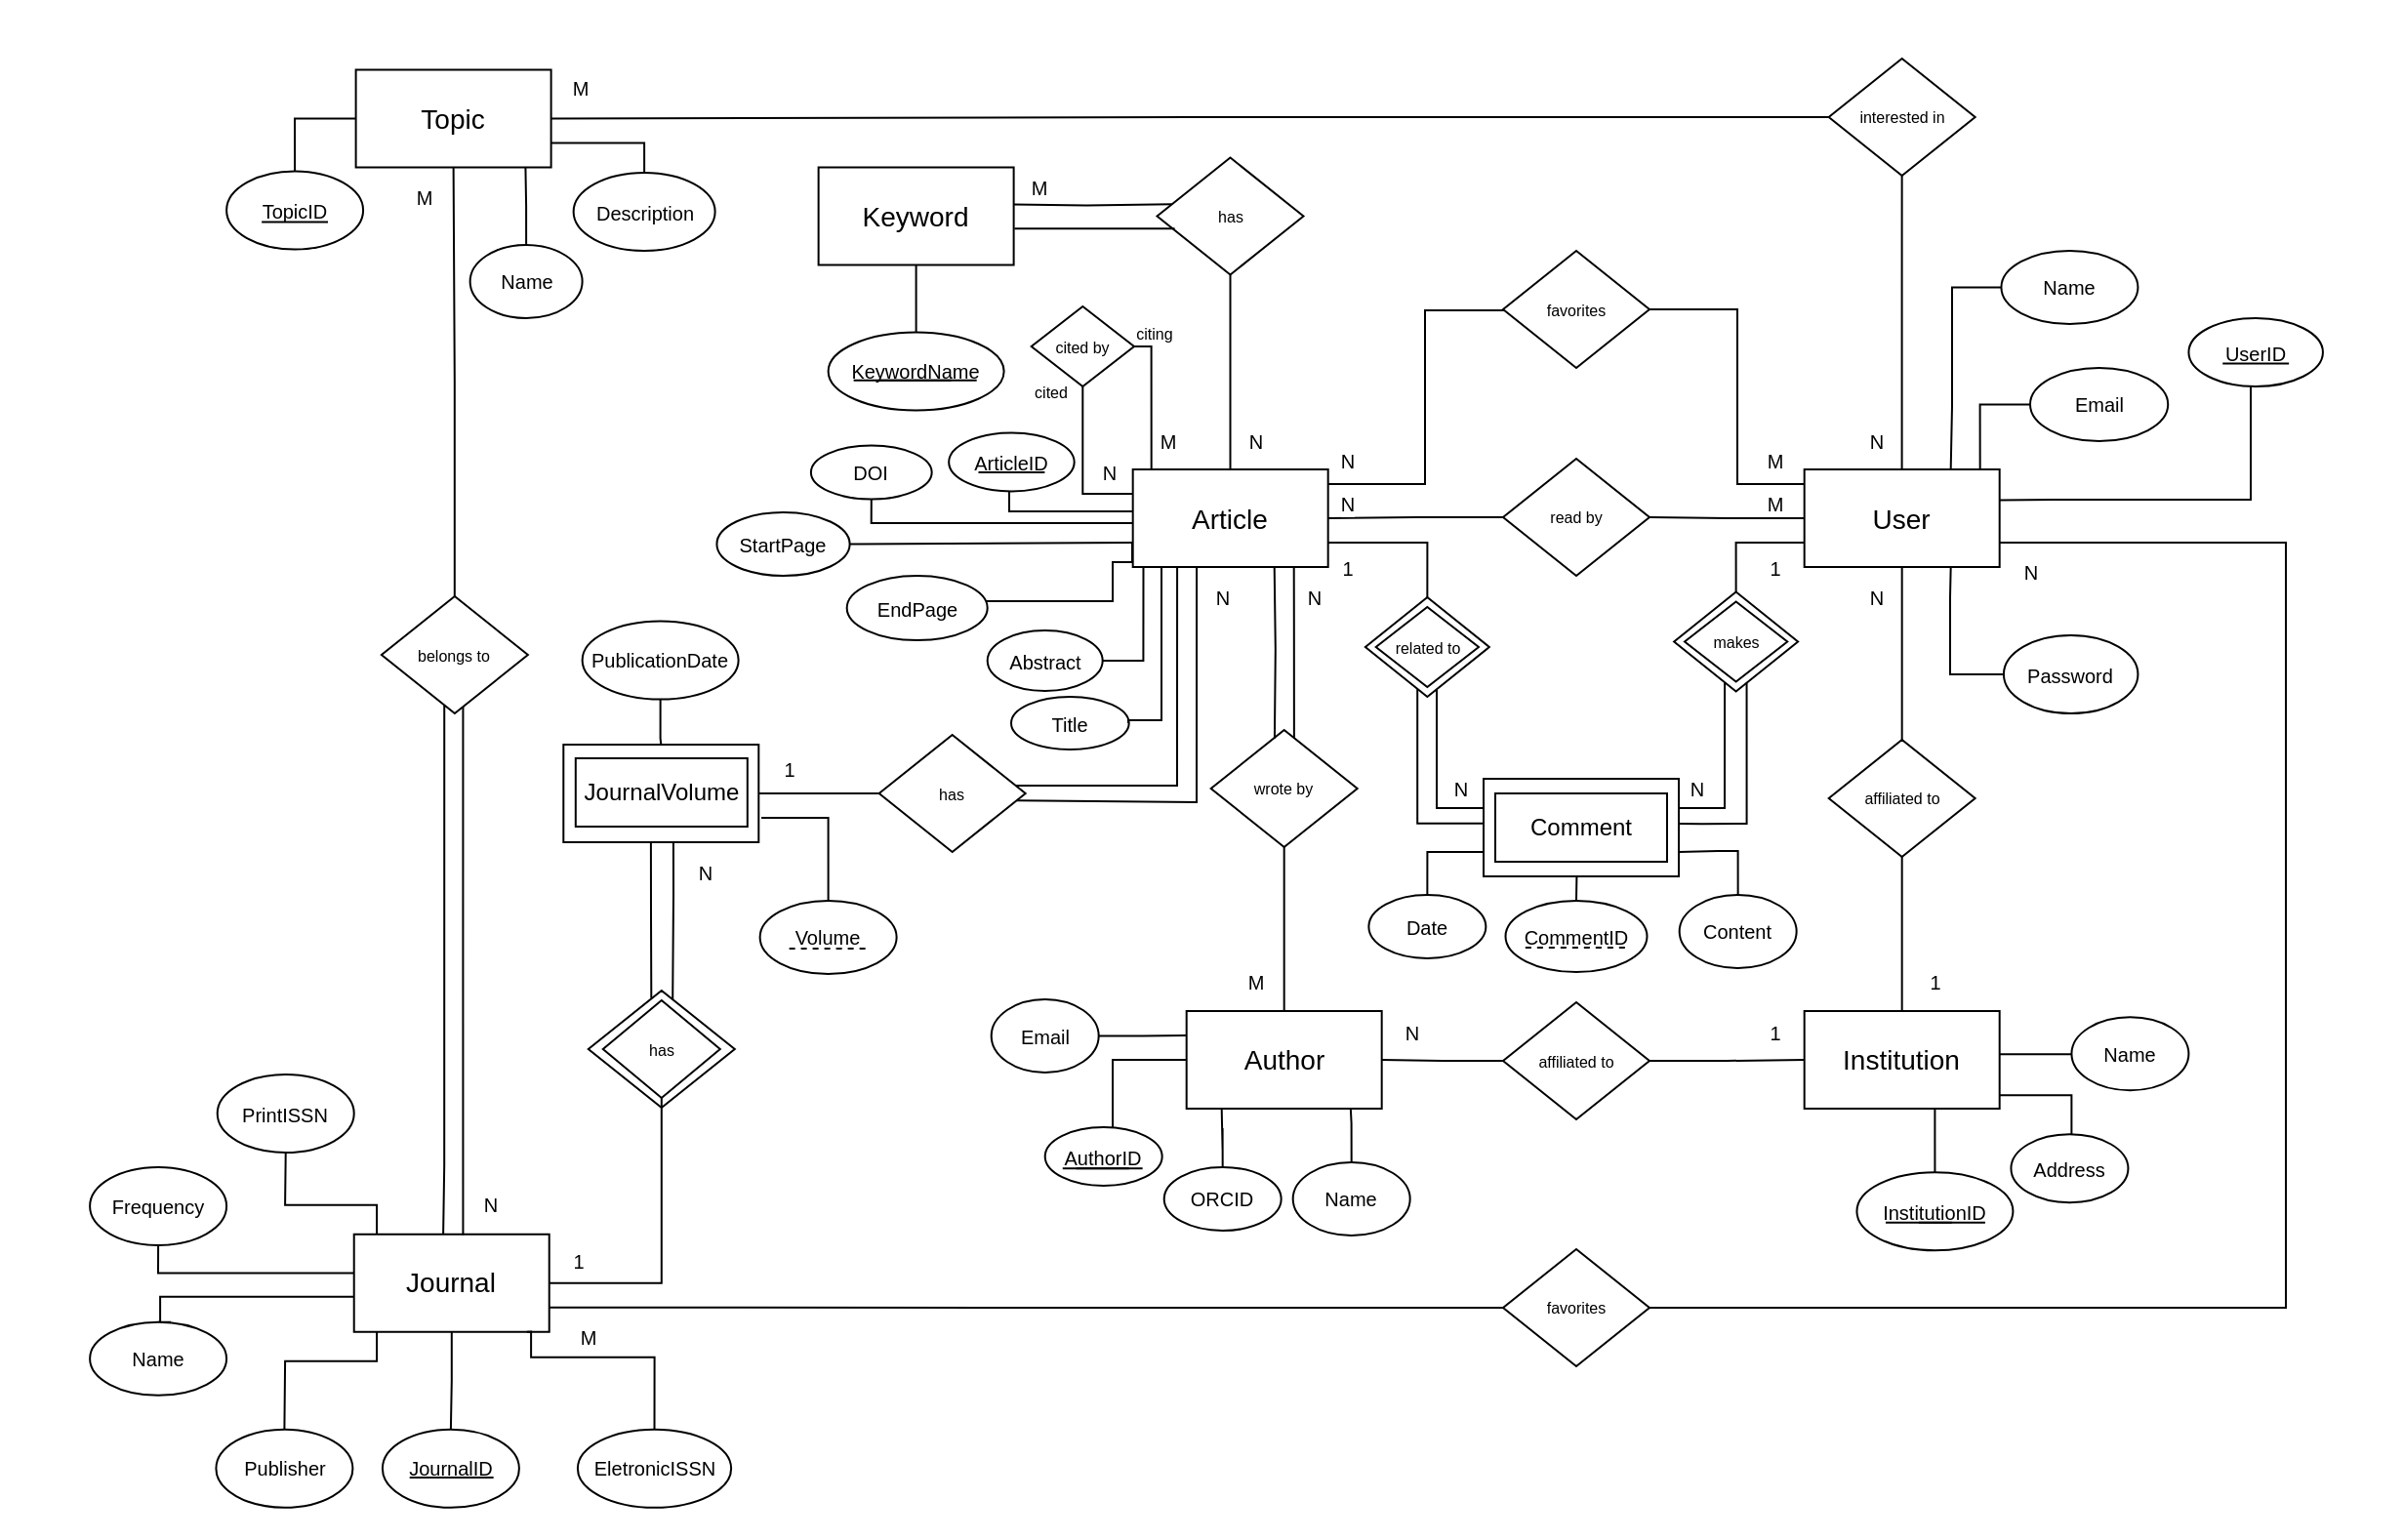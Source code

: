 <mxfile version="24.2.2" type="device">
  <diagram name="Page-1" id="gmL0WJdU4DssKB-ukMWe">
    <mxGraphModel dx="4568" dy="1644" grid="1" gridSize="10" guides="1" tooltips="1" connect="1" arrows="1" fold="1" page="1" pageScale="1" pageWidth="850" pageHeight="1100" background="#FFFFFF" math="0" shadow="0">
      <root>
        <mxCell id="0" />
        <mxCell id="1" parent="0" />
        <mxCell id="6hXu5btZvPiJTdBJPoFO-409" value="" style="rounded=1;whiteSpace=wrap;html=1;fontFamily=Helvetica;fontSize=11;fontColor=default;labelBackgroundColor=default;fillColor=none;strokeColor=none;" vertex="1" parent="1">
          <mxGeometry x="-1000" y="202" width="1230" height="788" as="geometry" />
        </mxCell>
        <mxCell id="6hXu5btZvPiJTdBJPoFO-337" value="related to" style="rhombus;whiteSpace=wrap;html=1;strokeColor=default;align=center;verticalAlign=middle;fontFamily=Helvetica;fontSize=8;fontColor=default;labelBackgroundColor=default;fillColor=default;gradientColor=none;" vertex="1" parent="1">
          <mxGeometry x="-142.42" y="505.25" width="63.48" height="51" as="geometry" />
        </mxCell>
        <mxCell id="6hXu5btZvPiJTdBJPoFO-336" value="related to" style="rhombus;whiteSpace=wrap;html=1;strokeColor=default;align=center;verticalAlign=middle;fontFamily=Helvetica;fontSize=8;fontColor=default;labelBackgroundColor=default;fillColor=default;gradientColor=none;" vertex="1" parent="1">
          <mxGeometry x="-300.56" y="508" width="63.48" height="51" as="geometry" />
        </mxCell>
        <mxCell id="6hXu5btZvPiJTdBJPoFO-115" value="" style="edgeStyle=orthogonalEdgeStyle;rounded=0;orthogonalLoop=1;jettySize=auto;html=1;strokeColor=default;align=center;verticalAlign=middle;fontFamily=Helvetica;fontSize=12;fontColor=default;labelBackgroundColor=default;endArrow=none;endFill=0;" edge="1" parent="1" source="6hXu5btZvPiJTdBJPoFO-99" target="6hXu5btZvPiJTdBJPoFO-5">
          <mxGeometry relative="1" as="geometry" />
        </mxCell>
        <mxCell id="6hXu5btZvPiJTdBJPoFO-99" value="&lt;font style=&quot;font-size: 8px;&quot;&gt;wrote by&lt;/font&gt;" style="rhombus;whiteSpace=wrap;html=1;strokeColor=default;align=center;verticalAlign=middle;fontFamily=Helvetica;fontSize=8;fontColor=default;labelBackgroundColor=default;fillColor=default;gradientColor=none;" vertex="1" parent="1">
          <mxGeometry x="-379.66" y="576" width="75" height="60" as="geometry" />
        </mxCell>
        <mxCell id="6hXu5btZvPiJTdBJPoFO-235" style="edgeStyle=orthogonalEdgeStyle;rounded=0;orthogonalLoop=1;jettySize=auto;html=1;entryX=0;entryY=1;entryDx=0;entryDy=0;strokeColor=default;align=center;verticalAlign=middle;fontFamily=Helvetica;fontSize=12;fontColor=default;labelBackgroundColor=default;endArrow=none;endFill=0;" edge="1" parent="1" source="6hXu5btZvPiJTdBJPoFO-1" target="6hXu5btZvPiJTdBJPoFO-233">
          <mxGeometry relative="1" as="geometry">
            <Array as="points">
              <mxPoint x="-270" y="450" />
              <mxPoint x="-270" y="361" />
              <mxPoint x="-211" y="361" />
            </Array>
          </mxGeometry>
        </mxCell>
        <mxCell id="6hXu5btZvPiJTdBJPoFO-373" style="edgeStyle=orthogonalEdgeStyle;rounded=0;orthogonalLoop=1;jettySize=auto;html=1;strokeColor=default;align=center;verticalAlign=middle;fontFamily=Helvetica;fontSize=11;fontColor=default;labelBackgroundColor=default;endArrow=none;endFill=0;entryX=0.5;entryY=1;entryDx=0;entryDy=0;" edge="1" parent="1" source="6hXu5btZvPiJTdBJPoFO-1" target="6hXu5btZvPiJTdBJPoFO-119">
          <mxGeometry relative="1" as="geometry">
            <mxPoint x="-369.66" y="350" as="targetPoint" />
          </mxGeometry>
        </mxCell>
        <mxCell id="6hXu5btZvPiJTdBJPoFO-1" value="&lt;font style=&quot;font-size: 14px;&quot;&gt;Article&lt;/font&gt;" style="rounded=0;whiteSpace=wrap;html=1;fontSize=14;strokeWidth=1;" vertex="1" parent="1">
          <mxGeometry x="-419.66" y="442.5" width="100" height="50" as="geometry" />
        </mxCell>
        <mxCell id="6hXu5btZvPiJTdBJPoFO-374" style="edgeStyle=orthogonalEdgeStyle;rounded=0;orthogonalLoop=1;jettySize=auto;html=1;entryX=0.5;entryY=0;entryDx=0;entryDy=0;strokeColor=default;align=center;verticalAlign=middle;fontFamily=Helvetica;fontSize=11;fontColor=default;labelBackgroundColor=default;endArrow=none;endFill=0;" edge="1" parent="1" source="6hXu5btZvPiJTdBJPoFO-2" target="6hXu5btZvPiJTdBJPoFO-22">
          <mxGeometry relative="1" as="geometry">
            <Array as="points">
              <mxPoint x="-849" y="263" />
            </Array>
          </mxGeometry>
        </mxCell>
        <mxCell id="6hXu5btZvPiJTdBJPoFO-2" value="&lt;font style=&quot;font-size: 14px;&quot;&gt;Topic&lt;/font&gt;" style="rounded=0;whiteSpace=wrap;html=1;fontSize=14;strokeWidth=1;" vertex="1" parent="1">
          <mxGeometry x="-817.69" y="237.75" width="100" height="50" as="geometry" />
        </mxCell>
        <mxCell id="6hXu5btZvPiJTdBJPoFO-242" style="edgeStyle=orthogonalEdgeStyle;rounded=0;orthogonalLoop=1;jettySize=auto;html=1;entryX=0.5;entryY=0;entryDx=0;entryDy=0;strokeColor=default;align=center;verticalAlign=middle;fontFamily=Helvetica;fontSize=12;fontColor=default;labelBackgroundColor=default;endArrow=none;endFill=0;" edge="1" parent="1" source="6hXu5btZvPiJTdBJPoFO-3" target="6hXu5btZvPiJTdBJPoFO-46">
          <mxGeometry relative="1" as="geometry">
            <Array as="points">
              <mxPoint x="-8.78" y="783.12" />
              <mxPoint x="-8.78" y="783.12" />
            </Array>
          </mxGeometry>
        </mxCell>
        <mxCell id="6hXu5btZvPiJTdBJPoFO-243" style="edgeStyle=orthogonalEdgeStyle;rounded=0;orthogonalLoop=1;jettySize=auto;html=1;entryX=0.5;entryY=0;entryDx=0;entryDy=0;strokeColor=default;align=center;verticalAlign=middle;fontFamily=Helvetica;fontSize=12;fontColor=default;labelBackgroundColor=default;endArrow=none;endFill=0;" edge="1" parent="1" source="6hXu5btZvPiJTdBJPoFO-3" target="6hXu5btZvPiJTdBJPoFO-21">
          <mxGeometry relative="1" as="geometry">
            <Array as="points">
              <mxPoint x="61.22" y="763.12" />
              <mxPoint x="61.22" y="783.12" />
            </Array>
          </mxGeometry>
        </mxCell>
        <mxCell id="6hXu5btZvPiJTdBJPoFO-250" style="edgeStyle=orthogonalEdgeStyle;rounded=0;orthogonalLoop=1;jettySize=auto;html=1;entryX=0.5;entryY=1;entryDx=0;entryDy=0;strokeColor=default;align=center;verticalAlign=middle;fontFamily=Helvetica;fontSize=12;fontColor=default;labelBackgroundColor=default;endArrow=none;endFill=0;" edge="1" parent="1" source="6hXu5btZvPiJTdBJPoFO-3" target="6hXu5btZvPiJTdBJPoFO-246">
          <mxGeometry relative="1" as="geometry" />
        </mxCell>
        <mxCell id="6hXu5btZvPiJTdBJPoFO-3" value="&lt;font style=&quot;font-size: 14px;&quot;&gt;Institution&lt;/font&gt;" style="rounded=0;whiteSpace=wrap;html=1;fontSize=14;strokeWidth=1;" vertex="1" parent="1">
          <mxGeometry x="-75.66" y="720" width="100" height="50" as="geometry" />
        </mxCell>
        <mxCell id="6hXu5btZvPiJTdBJPoFO-239" style="edgeStyle=orthogonalEdgeStyle;rounded=0;orthogonalLoop=1;jettySize=auto;html=1;entryX=1;entryY=0.5;entryDx=0;entryDy=0;strokeColor=default;align=center;verticalAlign=middle;fontFamily=Helvetica;fontSize=12;fontColor=default;labelBackgroundColor=default;endArrow=none;endFill=0;" edge="1" parent="1" source="6hXu5btZvPiJTdBJPoFO-4" target="6hXu5btZvPiJTdBJPoFO-234">
          <mxGeometry relative="1" as="geometry" />
        </mxCell>
        <mxCell id="6hXu5btZvPiJTdBJPoFO-240" style="edgeStyle=orthogonalEdgeStyle;rounded=0;orthogonalLoop=1;jettySize=auto;html=1;entryX=1;entryY=0.5;entryDx=0;entryDy=0;strokeColor=default;align=center;verticalAlign=middle;fontFamily=Helvetica;fontSize=12;fontColor=default;labelBackgroundColor=default;endArrow=none;endFill=0;" edge="1" parent="1" source="6hXu5btZvPiJTdBJPoFO-4" target="6hXu5btZvPiJTdBJPoFO-233">
          <mxGeometry relative="1" as="geometry">
            <Array as="points">
              <mxPoint x="-110" y="450" />
              <mxPoint x="-110" y="360" />
            </Array>
          </mxGeometry>
        </mxCell>
        <mxCell id="6hXu5btZvPiJTdBJPoFO-253" style="edgeStyle=orthogonalEdgeStyle;rounded=0;orthogonalLoop=1;jettySize=auto;html=1;strokeColor=default;align=center;verticalAlign=middle;fontFamily=Helvetica;fontSize=12;fontColor=default;labelBackgroundColor=default;endArrow=none;endFill=0;" edge="1" parent="1" source="6hXu5btZvPiJTdBJPoFO-4">
          <mxGeometry relative="1" as="geometry">
            <mxPoint x="-25.66" y="250" as="targetPoint" />
          </mxGeometry>
        </mxCell>
        <mxCell id="6hXu5btZvPiJTdBJPoFO-284" style="edgeStyle=orthogonalEdgeStyle;rounded=0;orthogonalLoop=1;jettySize=auto;html=1;exitX=1;exitY=0.75;exitDx=0;exitDy=0;strokeColor=default;align=center;verticalAlign=middle;fontFamily=Helvetica;fontSize=12;fontColor=default;labelBackgroundColor=default;endArrow=none;endFill=0;" edge="1" parent="1" source="6hXu5btZvPiJTdBJPoFO-4">
          <mxGeometry relative="1" as="geometry">
            <mxPoint x="170" y="479.952" as="targetPoint" />
          </mxGeometry>
        </mxCell>
        <mxCell id="6hXu5btZvPiJTdBJPoFO-4" value="&lt;font style=&quot;font-size: 14px;&quot;&gt;User&lt;/font&gt;" style="rounded=0;whiteSpace=wrap;html=1;fontSize=14;strokeWidth=1;" vertex="1" parent="1">
          <mxGeometry x="-75.66" y="442.5" width="100" height="50" as="geometry" />
        </mxCell>
        <mxCell id="6hXu5btZvPiJTdBJPoFO-5" value="&lt;font style=&quot;font-size: 14px;&quot;&gt;Author&lt;/font&gt;" style="rounded=0;whiteSpace=wrap;html=1;fontSize=14;strokeWidth=1;" vertex="1" parent="1">
          <mxGeometry x="-392.16" y="720" width="100" height="50" as="geometry" />
        </mxCell>
        <mxCell id="6hXu5btZvPiJTdBJPoFO-357" style="edgeStyle=orthogonalEdgeStyle;rounded=0;orthogonalLoop=1;jettySize=auto;html=1;strokeColor=default;align=center;verticalAlign=middle;fontFamily=Helvetica;fontSize=11;fontColor=default;labelBackgroundColor=default;endArrow=none;endFill=0;" edge="1" parent="1" source="6hXu5btZvPiJTdBJPoFO-6">
          <mxGeometry relative="1" as="geometry">
            <mxPoint x="-420" y="464" as="targetPoint" />
            <Array as="points">
              <mxPoint x="-483" y="464" />
            </Array>
          </mxGeometry>
        </mxCell>
        <mxCell id="6hXu5btZvPiJTdBJPoFO-6" value="&lt;span style=&quot;font-size: 10px;&quot;&gt;ArticleID&lt;/span&gt;" style="ellipse;whiteSpace=wrap;html=1;fontSize=10;strokeWidth=1;" vertex="1" parent="1">
          <mxGeometry x="-513.92" y="423.75" width="64.26" height="30" as="geometry" />
        </mxCell>
        <mxCell id="6hXu5btZvPiJTdBJPoFO-7" value="Title" style="ellipse;whiteSpace=wrap;html=1;fontSize=10;strokeWidth=1;" vertex="1" parent="1">
          <mxGeometry x="-482" y="559" width="60.34" height="27" as="geometry" />
        </mxCell>
        <mxCell id="6hXu5btZvPiJTdBJPoFO-8" value="Abstract" style="ellipse;whiteSpace=wrap;html=1;fontSize=10;strokeWidth=1;" vertex="1" parent="1">
          <mxGeometry x="-494.16" y="525" width="59" height="31" as="geometry" />
        </mxCell>
        <mxCell id="6hXu5btZvPiJTdBJPoFO-10" value="DOI" style="ellipse;whiteSpace=wrap;html=1;fontSize=10;strokeWidth=1;" vertex="1" parent="1">
          <mxGeometry x="-584.56" y="430.25" width="61.9" height="27.5" as="geometry" />
        </mxCell>
        <mxCell id="6hXu5btZvPiJTdBJPoFO-220" style="edgeStyle=orthogonalEdgeStyle;rounded=0;orthogonalLoop=1;jettySize=auto;html=1;entryX=0.101;entryY=0.398;entryDx=0;entryDy=0;strokeColor=default;align=center;verticalAlign=middle;fontFamily=Helvetica;fontSize=12;fontColor=default;labelBackgroundColor=default;endArrow=none;endFill=0;entryPerimeter=0;" edge="1" parent="1" target="6hXu5btZvPiJTdBJPoFO-119">
          <mxGeometry relative="1" as="geometry">
            <mxPoint x="-480.69" y="306.75" as="sourcePoint" />
            <mxPoint x="-406.25" y="306.75" as="targetPoint" />
          </mxGeometry>
        </mxCell>
        <mxCell id="6hXu5btZvPiJTdBJPoFO-12" value="&lt;font style=&quot;font-size: 14px;&quot;&gt;Keyword&lt;/font&gt;" style="rounded=0;whiteSpace=wrap;html=1;fontSize=14;strokeWidth=1;" vertex="1" parent="1">
          <mxGeometry x="-580.69" y="287.75" width="100" height="50" as="geometry" />
        </mxCell>
        <mxCell id="6hXu5btZvPiJTdBJPoFO-190" style="edgeStyle=orthogonalEdgeStyle;rounded=0;orthogonalLoop=1;jettySize=auto;html=1;entryX=0;entryY=0.5;entryDx=0;entryDy=0;strokeColor=default;align=center;verticalAlign=middle;fontFamily=Helvetica;fontSize=12;fontColor=default;labelBackgroundColor=default;endArrow=none;endFill=0;" edge="1" parent="1" source="6hXu5btZvPiJTdBJPoFO-14" target="6hXu5btZvPiJTdBJPoFO-5">
          <mxGeometry relative="1" as="geometry">
            <Array as="points">
              <mxPoint x="-430" y="745" />
            </Array>
          </mxGeometry>
        </mxCell>
        <mxCell id="6hXu5btZvPiJTdBJPoFO-14" value="&lt;span style=&quot;font-size: 10px;&quot;&gt;AuthorID&lt;/span&gt;" style="ellipse;whiteSpace=wrap;html=1;fontSize=10;strokeWidth=1;" vertex="1" parent="1">
          <mxGeometry x="-464.66" y="779.5" width="60" height="30" as="geometry" />
        </mxCell>
        <mxCell id="6hXu5btZvPiJTdBJPoFO-107" style="edgeStyle=orthogonalEdgeStyle;rounded=0;orthogonalLoop=1;jettySize=auto;html=1;entryX=0.25;entryY=1;entryDx=0;entryDy=0;strokeColor=default;align=center;verticalAlign=middle;fontFamily=Helvetica;fontSize=12;fontColor=default;labelBackgroundColor=default;endArrow=none;endFill=0;" edge="1" parent="1" source="6hXu5btZvPiJTdBJPoFO-17">
          <mxGeometry relative="1" as="geometry">
            <mxPoint x="-374.16" y="770" as="targetPoint" />
            <Array as="points" />
          </mxGeometry>
        </mxCell>
        <mxCell id="6hXu5btZvPiJTdBJPoFO-17" value="ORCID" style="ellipse;whiteSpace=wrap;html=1;fontSize=10;strokeWidth=1;" vertex="1" parent="1">
          <mxGeometry x="-403.66" y="800" width="60" height="32.5" as="geometry" />
        </mxCell>
        <mxCell id="6hXu5btZvPiJTdBJPoFO-21" value="Address" style="ellipse;whiteSpace=wrap;html=1;fontSize=10;strokeWidth=1;" vertex="1" parent="1">
          <mxGeometry x="30.22" y="783.12" width="60" height="35" as="geometry" />
        </mxCell>
        <mxCell id="6hXu5btZvPiJTdBJPoFO-22" value="&lt;span style=&quot;font-size: 10px;&quot;&gt;TopicID&lt;/span&gt;" style="ellipse;whiteSpace=wrap;html=1;fontSize=10;strokeWidth=1;" vertex="1" parent="1">
          <mxGeometry x="-883.95" y="289.75" width="70" height="40" as="geometry" />
        </mxCell>
        <mxCell id="6hXu5btZvPiJTdBJPoFO-376" style="edgeStyle=orthogonalEdgeStyle;rounded=0;orthogonalLoop=1;jettySize=auto;html=1;entryX=1;entryY=0.75;entryDx=0;entryDy=0;strokeColor=default;align=center;verticalAlign=middle;fontFamily=Helvetica;fontSize=11;fontColor=default;labelBackgroundColor=default;endArrow=none;endFill=0;" edge="1" parent="1" source="6hXu5btZvPiJTdBJPoFO-24" target="6hXu5btZvPiJTdBJPoFO-2">
          <mxGeometry relative="1" as="geometry">
            <Array as="points">
              <mxPoint x="-670" y="275" />
            </Array>
          </mxGeometry>
        </mxCell>
        <mxCell id="6hXu5btZvPiJTdBJPoFO-24" value="Description" style="ellipse;whiteSpace=wrap;html=1;fontSize=10;strokeWidth=1;" vertex="1" parent="1">
          <mxGeometry x="-706.19" y="290.5" width="72.5" height="40" as="geometry" />
        </mxCell>
        <mxCell id="6hXu5btZvPiJTdBJPoFO-283" style="edgeStyle=orthogonalEdgeStyle;rounded=0;orthogonalLoop=1;jettySize=auto;html=1;entryX=0.75;entryY=1;entryDx=0;entryDy=0;strokeColor=default;align=center;verticalAlign=middle;fontFamily=Helvetica;fontSize=12;fontColor=default;labelBackgroundColor=default;endArrow=none;endFill=0;" edge="1" parent="1" source="6hXu5btZvPiJTdBJPoFO-25" target="6hXu5btZvPiJTdBJPoFO-4">
          <mxGeometry relative="1" as="geometry">
            <Array as="points">
              <mxPoint x="-1" y="548" />
              <mxPoint x="-1" y="508" />
            </Array>
          </mxGeometry>
        </mxCell>
        <mxCell id="6hXu5btZvPiJTdBJPoFO-25" value="Password" style="ellipse;whiteSpace=wrap;html=1;fontSize=10;strokeWidth=1;" vertex="1" parent="1">
          <mxGeometry x="26.47" y="527.5" width="68.75" height="40" as="geometry" />
        </mxCell>
        <mxCell id="6hXu5btZvPiJTdBJPoFO-256" style="edgeStyle=orthogonalEdgeStyle;rounded=0;orthogonalLoop=1;jettySize=auto;html=1;entryX=1.001;entryY=0.356;entryDx=0;entryDy=0;strokeColor=default;align=center;verticalAlign=middle;fontFamily=Helvetica;fontSize=12;fontColor=default;labelBackgroundColor=default;endArrow=none;endFill=0;entryPerimeter=0;" edge="1" parent="1" source="6hXu5btZvPiJTdBJPoFO-26">
          <mxGeometry relative="1" as="geometry">
            <mxPoint x="24.44" y="458.3" as="targetPoint" />
            <Array as="points">
              <mxPoint x="153" y="458" />
              <mxPoint x="52" y="458" />
            </Array>
          </mxGeometry>
        </mxCell>
        <mxCell id="6hXu5btZvPiJTdBJPoFO-26" value="&lt;span style=&quot;font-size: 10px;&quot;&gt;UserID&lt;/span&gt;" style="ellipse;whiteSpace=wrap;html=1;fontSize=10;strokeWidth=1;" vertex="1" parent="1">
          <mxGeometry x="121.22" y="365" width="68.75" height="35" as="geometry" />
        </mxCell>
        <mxCell id="6hXu5btZvPiJTdBJPoFO-257" style="edgeStyle=orthogonalEdgeStyle;rounded=0;orthogonalLoop=1;jettySize=auto;html=1;entryX=0.75;entryY=0;entryDx=0;entryDy=0;strokeColor=default;align=center;verticalAlign=middle;fontFamily=Helvetica;fontSize=12;fontColor=default;labelBackgroundColor=default;endArrow=none;endFill=0;" edge="1" parent="1">
          <mxGeometry relative="1" as="geometry">
            <mxPoint x="55" y="409.25" as="sourcePoint" />
            <mxPoint x="14.34" y="442.5" as="targetPoint" />
            <Array as="points">
              <mxPoint x="14" y="409" />
            </Array>
          </mxGeometry>
        </mxCell>
        <mxCell id="6hXu5btZvPiJTdBJPoFO-28" value="Email" style="ellipse;whiteSpace=wrap;html=1;fontSize=10;strokeWidth=1;" vertex="1" parent="1">
          <mxGeometry x="40" y="390.5" width="70.62" height="37.5" as="geometry" />
        </mxCell>
        <mxCell id="6hXu5btZvPiJTdBJPoFO-68" value="" style="edgeStyle=orthogonalEdgeStyle;rounded=0;orthogonalLoop=1;jettySize=auto;html=1;align=center;verticalAlign=middle;fontFamily=Helvetica;fontSize=10;fontColor=default;labelBackgroundColor=default;endArrow=none;endFill=0;strokeWidth=1;" edge="1" parent="1" source="6hXu5btZvPiJTdBJPoFO-34" target="6hXu5btZvPiJTdBJPoFO-37">
          <mxGeometry relative="1" as="geometry">
            <Array as="points">
              <mxPoint x="-806.95" y="819.38" />
              <mxPoint x="-853.95" y="819.38" />
            </Array>
          </mxGeometry>
        </mxCell>
        <mxCell id="6hXu5btZvPiJTdBJPoFO-70" value="" style="edgeStyle=orthogonalEdgeStyle;rounded=0;orthogonalLoop=1;jettySize=auto;html=1;align=center;verticalAlign=middle;fontFamily=Helvetica;fontSize=10;fontColor=default;labelBackgroundColor=default;endArrow=none;endFill=0;strokeWidth=1;" edge="1" parent="1" source="6hXu5btZvPiJTdBJPoFO-34" target="6hXu5btZvPiJTdBJPoFO-35">
          <mxGeometry relative="1" as="geometry" />
        </mxCell>
        <mxCell id="6hXu5btZvPiJTdBJPoFO-71" value="" style="edgeStyle=orthogonalEdgeStyle;rounded=0;orthogonalLoop=1;jettySize=auto;html=1;align=center;verticalAlign=middle;fontFamily=Helvetica;fontSize=10;fontColor=default;labelBackgroundColor=default;endArrow=none;endFill=0;strokeWidth=1;entryX=0.5;entryY=0;entryDx=0;entryDy=0;" edge="1" parent="1" target="6hXu5btZvPiJTdBJPoFO-41">
          <mxGeometry relative="1" as="geometry">
            <mxPoint x="-799.64" y="866.38" as="sourcePoint" />
            <mxPoint x="-947.95" y="896.38" as="targetPoint" />
            <Array as="points">
              <mxPoint x="-917.95" y="866.38" />
              <mxPoint x="-917.95" y="896.38" />
              <mxPoint x="-912.95" y="896.38" />
            </Array>
          </mxGeometry>
        </mxCell>
        <mxCell id="6hXu5btZvPiJTdBJPoFO-72" value="" style="edgeStyle=orthogonalEdgeStyle;rounded=0;orthogonalLoop=1;jettySize=auto;html=1;align=center;verticalAlign=middle;fontFamily=Helvetica;fontSize=10;fontColor=default;labelBackgroundColor=default;endArrow=none;endFill=0;strokeWidth=1;" edge="1" parent="1" source="6hXu5btZvPiJTdBJPoFO-34" target="6hXu5btZvPiJTdBJPoFO-38">
          <mxGeometry relative="1" as="geometry">
            <Array as="points">
              <mxPoint x="-806.95" y="899.38" />
              <mxPoint x="-853.95" y="899.38" />
            </Array>
          </mxGeometry>
        </mxCell>
        <mxCell id="6hXu5btZvPiJTdBJPoFO-34" value="Journal" style="rounded=0;whiteSpace=wrap;html=1;fontSize=14;strokeWidth=1;" vertex="1" parent="1">
          <mxGeometry x="-818.64" y="834.38" width="100" height="50" as="geometry" />
        </mxCell>
        <mxCell id="6hXu5btZvPiJTdBJPoFO-35" value="&lt;span style=&quot;font-size: 10px;&quot;&gt;JournalID&lt;/span&gt;" style="ellipse;whiteSpace=wrap;html=1;fontSize=10;strokeWidth=1;" vertex="1" parent="1">
          <mxGeometry x="-804.05" y="934.38" width="70" height="40" as="geometry" />
        </mxCell>
        <mxCell id="6hXu5btZvPiJTdBJPoFO-37" value="PrintISSN" style="ellipse;whiteSpace=wrap;html=1;fontSize=10;strokeWidth=1;" vertex="1" parent="1">
          <mxGeometry x="-888.64" y="752.5" width="70" height="40" as="geometry" />
        </mxCell>
        <mxCell id="6hXu5btZvPiJTdBJPoFO-38" value="Publisher" style="ellipse;whiteSpace=wrap;html=1;fontSize=10;strokeWidth=1;" vertex="1" parent="1">
          <mxGeometry x="-889.3" y="934.38" width="70" height="40" as="geometry" />
        </mxCell>
        <mxCell id="6hXu5btZvPiJTdBJPoFO-282" style="edgeStyle=orthogonalEdgeStyle;rounded=0;orthogonalLoop=1;jettySize=auto;html=1;entryX=0.75;entryY=0;entryDx=0;entryDy=0;strokeColor=default;align=center;verticalAlign=middle;fontFamily=Helvetica;fontSize=12;fontColor=default;labelBackgroundColor=default;endArrow=none;endFill=0;" edge="1" parent="1" source="6hXu5btZvPiJTdBJPoFO-39" target="6hXu5btZvPiJTdBJPoFO-4">
          <mxGeometry relative="1" as="geometry">
            <Array as="points">
              <mxPoint y="410" />
              <mxPoint x="-1" y="410" />
            </Array>
          </mxGeometry>
        </mxCell>
        <mxCell id="6hXu5btZvPiJTdBJPoFO-39" value="Name" style="ellipse;whiteSpace=wrap;html=1;fontSize=10;strokeWidth=1;" vertex="1" parent="1">
          <mxGeometry x="25.22" y="330.5" width="70" height="37.5" as="geometry" />
        </mxCell>
        <mxCell id="6hXu5btZvPiJTdBJPoFO-211" style="edgeStyle=orthogonalEdgeStyle;rounded=0;orthogonalLoop=1;jettySize=auto;html=1;entryX=0;entryY=0.25;entryDx=0;entryDy=0;strokeColor=default;align=center;verticalAlign=middle;fontFamily=Helvetica;fontSize=12;fontColor=default;labelBackgroundColor=default;endArrow=none;endFill=0;" edge="1" parent="1" source="6hXu5btZvPiJTdBJPoFO-40" target="6hXu5btZvPiJTdBJPoFO-5">
          <mxGeometry relative="1" as="geometry" />
        </mxCell>
        <mxCell id="6hXu5btZvPiJTdBJPoFO-40" value="Email" style="ellipse;whiteSpace=wrap;html=1;fontSize=10;strokeWidth=1;" vertex="1" parent="1">
          <mxGeometry x="-492.16" y="714" width="55" height="37.5" as="geometry" />
        </mxCell>
        <mxCell id="6hXu5btZvPiJTdBJPoFO-41" value="Name" style="ellipse;whiteSpace=wrap;html=1;fontSize=10;strokeWidth=1;" vertex="1" parent="1">
          <mxGeometry x="-953.95" y="879.38" width="70" height="37.5" as="geometry" />
        </mxCell>
        <mxCell id="6hXu5btZvPiJTdBJPoFO-42" value="Name" style="ellipse;whiteSpace=wrap;html=1;fontSize=10;strokeWidth=1;" vertex="1" parent="1">
          <mxGeometry x="-337.66" y="797.5" width="60" height="37.5" as="geometry" />
        </mxCell>
        <mxCell id="6hXu5btZvPiJTdBJPoFO-43" value="Name" style="ellipse;whiteSpace=wrap;html=1;fontSize=10;strokeWidth=1;" vertex="1" parent="1">
          <mxGeometry x="61.22" y="723.12" width="60" height="37.5" as="geometry" />
        </mxCell>
        <mxCell id="6hXu5btZvPiJTdBJPoFO-44" value="Name" style="ellipse;whiteSpace=wrap;html=1;fontSize=10;strokeWidth=1;" vertex="1" parent="1">
          <mxGeometry x="-759.19" y="327.5" width="57.5" height="37.5" as="geometry" />
        </mxCell>
        <mxCell id="6hXu5btZvPiJTdBJPoFO-222" value="" style="edgeStyle=orthogonalEdgeStyle;rounded=0;orthogonalLoop=1;jettySize=auto;html=1;strokeColor=default;align=center;verticalAlign=middle;fontFamily=Helvetica;fontSize=12;fontColor=default;labelBackgroundColor=default;endArrow=none;endFill=0;" edge="1" parent="1" source="6hXu5btZvPiJTdBJPoFO-45" target="6hXu5btZvPiJTdBJPoFO-12">
          <mxGeometry relative="1" as="geometry" />
        </mxCell>
        <mxCell id="6hXu5btZvPiJTdBJPoFO-45" value="&lt;span style=&quot;font-size: 10px;&quot;&gt;KeywordName&lt;/span&gt;" style="ellipse;whiteSpace=wrap;html=1;fontSize=10;strokeWidth=1;" vertex="1" parent="1">
          <mxGeometry x="-575.69" y="372.25" width="90" height="40" as="geometry" />
        </mxCell>
        <mxCell id="6hXu5btZvPiJTdBJPoFO-46" value="InstitutionID" style="ellipse;whiteSpace=wrap;html=1;fontSize=10;strokeWidth=1;" vertex="1" parent="1">
          <mxGeometry x="-48.78" y="802.62" width="80" height="40" as="geometry" />
        </mxCell>
        <mxCell id="6hXu5btZvPiJTdBJPoFO-113" value="" style="edgeStyle=orthogonalEdgeStyle;rounded=0;orthogonalLoop=1;jettySize=auto;html=1;strokeColor=default;align=center;verticalAlign=middle;fontFamily=Helvetica;fontSize=12;fontColor=default;labelBackgroundColor=default;endArrow=none;endFill=0;entryX=0.568;entryY=0.069;entryDx=0;entryDy=0;entryPerimeter=0;" edge="1" parent="1" target="6hXu5btZvPiJTdBJPoFO-99">
          <mxGeometry relative="1" as="geometry">
            <mxPoint x="-337.15" y="492.5" as="sourcePoint" />
            <mxPoint x="-337.15" y="552.5" as="targetPoint" />
            <Array as="points">
              <mxPoint x="-337.16" y="520" />
              <mxPoint x="-337.16" y="520" />
            </Array>
          </mxGeometry>
        </mxCell>
        <mxCell id="6hXu5btZvPiJTdBJPoFO-114" value="" style="edgeStyle=orthogonalEdgeStyle;rounded=0;orthogonalLoop=1;jettySize=auto;html=1;strokeColor=default;align=center;verticalAlign=middle;fontFamily=Helvetica;fontSize=12;fontColor=default;labelBackgroundColor=default;endArrow=none;endFill=0;entryX=0.435;entryY=0.07;entryDx=0;entryDy=0;entryPerimeter=0;" edge="1" parent="1" target="6hXu5btZvPiJTdBJPoFO-99">
          <mxGeometry relative="1" as="geometry">
            <mxPoint x="-347.15" y="492.5" as="sourcePoint" />
            <mxPoint x="-347.16" y="554" as="targetPoint" />
            <Array as="points" />
          </mxGeometry>
        </mxCell>
        <mxCell id="6hXu5btZvPiJTdBJPoFO-116" value="M" style="text;html=1;align=center;verticalAlign=middle;resizable=0;points=[];autosize=1;strokeColor=none;fillColor=none;fontFamily=Helvetica;fontSize=10;fontColor=default;labelBackgroundColor=default;" vertex="1" parent="1">
          <mxGeometry x="-371.72" y="690" width="30" height="30" as="geometry" />
        </mxCell>
        <mxCell id="6hXu5btZvPiJTdBJPoFO-117" value="N" style="text;html=1;align=center;verticalAlign=middle;resizable=0;points=[];autosize=1;strokeColor=none;fillColor=none;fontFamily=Helvetica;fontSize=10;fontColor=default;labelBackgroundColor=default;" vertex="1" parent="1">
          <mxGeometry x="-341.72" y="492.5" width="30" height="30" as="geometry" />
        </mxCell>
        <mxCell id="6hXu5btZvPiJTdBJPoFO-119" value="&lt;font style=&quot;font-size: 8px;&quot;&gt;has&lt;/font&gt;" style="rhombus;whiteSpace=wrap;html=1;strokeColor=default;align=center;verticalAlign=middle;fontFamily=Helvetica;fontSize=8;fontColor=default;labelBackgroundColor=default;fillColor=default;gradientColor=none;" vertex="1" parent="1">
          <mxGeometry x="-407.25" y="282.75" width="75" height="60" as="geometry" />
        </mxCell>
        <mxCell id="6hXu5btZvPiJTdBJPoFO-123" value="M" style="text;html=1;align=center;verticalAlign=middle;resizable=0;points=[];autosize=1;strokeColor=none;fillColor=none;fontFamily=Helvetica;fontSize=10;fontColor=default;labelBackgroundColor=default;" vertex="1" parent="1">
          <mxGeometry x="-482.69" y="282.75" width="30" height="30" as="geometry" />
        </mxCell>
        <mxCell id="6hXu5btZvPiJTdBJPoFO-149" style="edgeStyle=orthogonalEdgeStyle;rounded=0;orthogonalLoop=1;jettySize=auto;html=1;entryX=0.2;entryY=-0.002;entryDx=0;entryDy=0;strokeColor=default;align=center;verticalAlign=middle;fontFamily=Helvetica;fontSize=12;fontColor=default;labelBackgroundColor=default;endArrow=none;endFill=0;entryPerimeter=0;exitX=0.557;exitY=0.875;exitDx=0;exitDy=0;exitPerimeter=0;" edge="1" parent="1" source="6hXu5btZvPiJTdBJPoFO-230">
          <mxGeometry relative="1" as="geometry">
            <mxPoint x="-762.78" y="758.628" as="sourcePoint" />
            <mxPoint x="-762.78" y="834.7" as="targetPoint" />
            <Array as="points" />
          </mxGeometry>
        </mxCell>
        <mxCell id="6hXu5btZvPiJTdBJPoFO-151" value="N" style="text;html=1;align=center;verticalAlign=middle;resizable=0;points=[];autosize=1;strokeColor=none;fillColor=none;fontFamily=Helvetica;fontSize=10;fontColor=default;labelBackgroundColor=default;" vertex="1" parent="1">
          <mxGeometry x="-764.05" y="804.38" width="30" height="30" as="geometry" />
        </mxCell>
        <mxCell id="6hXu5btZvPiJTdBJPoFO-152" value="M" style="text;html=1;align=center;verticalAlign=middle;resizable=0;points=[];autosize=1;strokeColor=none;fillColor=none;fontFamily=Helvetica;fontSize=10;fontColor=default;labelBackgroundColor=default;" vertex="1" parent="1">
          <mxGeometry x="-717.69" y="232" width="30" height="30" as="geometry" />
        </mxCell>
        <mxCell id="6hXu5btZvPiJTdBJPoFO-153" value="" style="edgeStyle=orthogonalEdgeStyle;rounded=0;orthogonalLoop=1;jettySize=auto;html=1;strokeColor=default;align=center;verticalAlign=middle;fontFamily=Helvetica;fontSize=12;fontColor=default;labelBackgroundColor=default;endArrow=none;endFill=0;entryX=0.457;entryY=0;entryDx=0;entryDy=0;entryPerimeter=0;exitX=0.429;exitY=0.932;exitDx=0;exitDy=0;exitPerimeter=0;" edge="1" parent="1" source="6hXu5btZvPiJTdBJPoFO-230" target="6hXu5btZvPiJTdBJPoFO-34">
          <mxGeometry relative="1" as="geometry">
            <mxPoint x="-772.846" y="758.319" as="sourcePoint" />
            <mxPoint x="-772.88" y="835" as="targetPoint" />
            <Array as="points">
              <mxPoint x="-772" y="799" />
              <mxPoint x="-773" y="799" />
            </Array>
          </mxGeometry>
        </mxCell>
        <mxCell id="6hXu5btZvPiJTdBJPoFO-278" style="edgeStyle=orthogonalEdgeStyle;rounded=0;orthogonalLoop=1;jettySize=auto;html=1;entryX=0.001;entryY=0.397;entryDx=0;entryDy=0;strokeColor=default;align=center;verticalAlign=middle;fontFamily=Helvetica;fontSize=12;fontColor=default;labelBackgroundColor=default;endArrow=none;endFill=0;entryPerimeter=0;" edge="1" parent="1" source="6hXu5btZvPiJTdBJPoFO-161" target="6hXu5btZvPiJTdBJPoFO-34">
          <mxGeometry relative="1" as="geometry">
            <mxPoint x="-799.64" y="853.88" as="targetPoint" />
            <Array as="points">
              <mxPoint x="-918.95" y="854.38" />
            </Array>
          </mxGeometry>
        </mxCell>
        <mxCell id="6hXu5btZvPiJTdBJPoFO-161" value="Frequency" style="ellipse;whiteSpace=wrap;html=1;fontSize=10;strokeWidth=1;" vertex="1" parent="1">
          <mxGeometry x="-953.95" y="800" width="70" height="40" as="geometry" />
        </mxCell>
        <mxCell id="6hXu5btZvPiJTdBJPoFO-169" value="" style="rounded=0;whiteSpace=wrap;html=1;fontSize=14;strokeWidth=1;" vertex="1" parent="1">
          <mxGeometry x="-711.35" y="583.5" width="100" height="50" as="geometry" />
        </mxCell>
        <mxCell id="6hXu5btZvPiJTdBJPoFO-367" style="edgeStyle=orthogonalEdgeStyle;rounded=0;orthogonalLoop=1;jettySize=auto;html=1;entryX=0.5;entryY=0;entryDx=0;entryDy=0;strokeColor=default;align=center;verticalAlign=middle;fontFamily=Helvetica;fontSize=11;fontColor=default;labelBackgroundColor=default;endArrow=none;endFill=0;" edge="1" parent="1" source="6hXu5btZvPiJTdBJPoFO-172" target="6hXu5btZvPiJTdBJPoFO-169">
          <mxGeometry relative="1" as="geometry" />
        </mxCell>
        <mxCell id="6hXu5btZvPiJTdBJPoFO-172" value="PublicationDate" style="ellipse;whiteSpace=wrap;html=1;fontSize=10;strokeWidth=1;" vertex="1" parent="1">
          <mxGeometry x="-701.69" y="520.25" width="80" height="40" as="geometry" />
        </mxCell>
        <mxCell id="6hXu5btZvPiJTdBJPoFO-177" value="JournalVolume" style="rounded=0;whiteSpace=wrap;html=1;fontSize=12;strokeWidth=1;" vertex="1" parent="1">
          <mxGeometry x="-705.1" y="590.5" width="88" height="35" as="geometry" />
        </mxCell>
        <mxCell id="6hXu5btZvPiJTdBJPoFO-178" value="" style="rhombus;whiteSpace=wrap;html=1;strokeColor=default;align=center;verticalAlign=middle;fontFamily=Helvetica;fontSize=12;fontColor=default;labelBackgroundColor=default;fillColor=default;gradientColor=none;" vertex="1" parent="1">
          <mxGeometry x="-698.6" y="709.5" width="75" height="60" as="geometry" />
        </mxCell>
        <mxCell id="6hXu5btZvPiJTdBJPoFO-369" style="edgeStyle=orthogonalEdgeStyle;rounded=0;orthogonalLoop=1;jettySize=auto;html=1;entryX=1;entryY=0.5;entryDx=0;entryDy=0;strokeColor=default;align=center;verticalAlign=middle;fontFamily=Helvetica;fontSize=11;fontColor=default;labelBackgroundColor=default;endArrow=none;endFill=0;" edge="1" parent="1" source="6hXu5btZvPiJTdBJPoFO-180" target="6hXu5btZvPiJTdBJPoFO-34">
          <mxGeometry relative="1" as="geometry">
            <Array as="points">
              <mxPoint x="-661" y="859" />
            </Array>
          </mxGeometry>
        </mxCell>
        <mxCell id="6hXu5btZvPiJTdBJPoFO-180" value="&lt;font style=&quot;font-size: 8px;&quot;&gt;has&lt;br style=&quot;font-size: 8px;&quot;&gt;&lt;/font&gt;" style="rhombus;whiteSpace=wrap;html=1;strokeColor=default;align=center;verticalAlign=middle;fontFamily=Helvetica;fontSize=8;fontColor=default;labelBackgroundColor=default;fillColor=default;gradientColor=none;" vertex="1" parent="1">
          <mxGeometry x="-691.1" y="714.5" width="60" height="50" as="geometry" />
        </mxCell>
        <mxCell id="6hXu5btZvPiJTdBJPoFO-182" value="1" style="text;html=1;align=center;verticalAlign=middle;resizable=0;points=[];autosize=1;strokeColor=none;fillColor=none;fontFamily=Helvetica;fontSize=10;fontColor=default;labelBackgroundColor=default;" vertex="1" parent="1">
          <mxGeometry x="-718.64" y="832.5" width="30" height="30" as="geometry" />
        </mxCell>
        <mxCell id="6hXu5btZvPiJTdBJPoFO-185" style="edgeStyle=orthogonalEdgeStyle;rounded=0;orthogonalLoop=1;jettySize=auto;html=1;entryX=0.576;entryY=0.079;entryDx=0;entryDy=0;entryPerimeter=0;strokeColor=default;align=center;verticalAlign=middle;fontFamily=Helvetica;fontSize=12;fontColor=default;labelBackgroundColor=default;endArrow=none;endFill=0;exitX=0.563;exitY=1.004;exitDx=0;exitDy=0;exitPerimeter=0;" edge="1" parent="1" source="6hXu5btZvPiJTdBJPoFO-169" target="6hXu5btZvPiJTdBJPoFO-178">
          <mxGeometry relative="1" as="geometry">
            <mxPoint x="-654.85" y="635.5" as="sourcePoint" />
            <mxPoint x="-655.3" y="687.96" as="targetPoint" />
            <Array as="points">
              <mxPoint x="-654.85" y="660" />
              <mxPoint x="-655.85" y="660" />
            </Array>
          </mxGeometry>
        </mxCell>
        <mxCell id="6hXu5btZvPiJTdBJPoFO-186" style="edgeStyle=orthogonalEdgeStyle;rounded=0;orthogonalLoop=1;jettySize=auto;html=1;entryX=0.43;entryY=0.064;entryDx=0;entryDy=0;entryPerimeter=0;strokeColor=default;align=center;verticalAlign=middle;fontFamily=Helvetica;fontSize=12;fontColor=default;labelBackgroundColor=default;endArrow=none;endFill=0;exitX=0.448;exitY=1.006;exitDx=0;exitDy=0;exitPerimeter=0;" edge="1" parent="1" source="6hXu5btZvPiJTdBJPoFO-169" target="6hXu5btZvPiJTdBJPoFO-178">
          <mxGeometry relative="1" as="geometry">
            <mxPoint x="-666.53" y="635.5" as="sourcePoint" />
            <mxPoint x="-666.53" y="687.5" as="targetPoint" />
            <Array as="points" />
          </mxGeometry>
        </mxCell>
        <mxCell id="6hXu5btZvPiJTdBJPoFO-188" value="N" style="text;html=1;align=center;verticalAlign=middle;resizable=0;points=[];autosize=1;strokeColor=none;fillColor=none;fontFamily=Helvetica;fontSize=10;fontColor=default;labelBackgroundColor=default;" vertex="1" parent="1">
          <mxGeometry x="-653.6" y="633.5" width="30" height="30" as="geometry" />
        </mxCell>
        <mxCell id="6hXu5btZvPiJTdBJPoFO-189" value="" style="group" vertex="1" connectable="0" parent="1">
          <mxGeometry x="-610.69" y="663.5" width="70" height="37.5" as="geometry" />
        </mxCell>
        <mxCell id="6hXu5btZvPiJTdBJPoFO-173" value="Volume" style="ellipse;whiteSpace=wrap;html=1;fontSize=10;strokeWidth=1;" vertex="1" parent="6hXu5btZvPiJTdBJPoFO-189">
          <mxGeometry width="70" height="37.5" as="geometry" />
        </mxCell>
        <mxCell id="6hXu5btZvPiJTdBJPoFO-175" value="" style="endArrow=none;dashed=1;html=1;rounded=0;strokeColor=default;align=center;verticalAlign=middle;fontFamily=Helvetica;fontSize=12;fontColor=default;labelBackgroundColor=default;edgeStyle=orthogonalEdgeStyle;" edge="1" parent="6hXu5btZvPiJTdBJPoFO-189">
          <mxGeometry width="50" height="50" relative="1" as="geometry">
            <mxPoint x="15.0" y="24.51" as="sourcePoint" />
            <mxPoint x="55.0" y="24.51" as="targetPoint" />
            <Array as="points">
              <mxPoint x="15.0" y="24.51" />
              <mxPoint x="54.0" y="24.51" />
            </Array>
          </mxGeometry>
        </mxCell>
        <mxCell id="6hXu5btZvPiJTdBJPoFO-191" style="edgeStyle=orthogonalEdgeStyle;rounded=0;orthogonalLoop=1;jettySize=auto;html=1;entryX=0.327;entryY=1.009;entryDx=0;entryDy=0;strokeColor=default;align=center;verticalAlign=middle;fontFamily=Helvetica;fontSize=12;fontColor=default;labelBackgroundColor=default;endArrow=none;endFill=0;exitX=0.942;exitY=0.56;exitDx=0;exitDy=0;exitPerimeter=0;entryPerimeter=0;" edge="1" parent="1" source="6hXu5btZvPiJTdBJPoFO-193" target="6hXu5btZvPiJTdBJPoFO-1">
          <mxGeometry relative="1" as="geometry">
            <mxPoint x="-470.51" y="612.66" as="sourcePoint" />
            <mxPoint x="-386.66" y="503.45" as="targetPoint" />
            <Array as="points">
              <mxPoint x="-480" y="612" />
              <mxPoint x="-387" y="613" />
            </Array>
          </mxGeometry>
        </mxCell>
        <mxCell id="6hXu5btZvPiJTdBJPoFO-215" style="edgeStyle=orthogonalEdgeStyle;rounded=0;orthogonalLoop=1;jettySize=auto;html=1;entryX=1;entryY=0.5;entryDx=0;entryDy=0;strokeColor=default;align=center;verticalAlign=middle;fontFamily=Helvetica;fontSize=12;fontColor=default;labelBackgroundColor=default;endArrow=none;endFill=0;" edge="1" parent="1" source="6hXu5btZvPiJTdBJPoFO-193" target="6hXu5btZvPiJTdBJPoFO-169">
          <mxGeometry relative="1" as="geometry" />
        </mxCell>
        <mxCell id="6hXu5btZvPiJTdBJPoFO-193" value="&lt;font style=&quot;font-size: 8px;&quot;&gt;has&lt;/font&gt;" style="rhombus;whiteSpace=wrap;html=1;strokeColor=default;align=center;verticalAlign=middle;fontFamily=Helvetica;fontSize=8;fontColor=default;labelBackgroundColor=default;fillColor=default;gradientColor=none;" vertex="1" parent="1">
          <mxGeometry x="-549.66" y="578.5" width="75" height="60" as="geometry" />
        </mxCell>
        <mxCell id="6hXu5btZvPiJTdBJPoFO-196" value="" style="edgeStyle=orthogonalEdgeStyle;rounded=0;orthogonalLoop=1;jettySize=auto;html=1;strokeColor=default;align=center;verticalAlign=middle;fontFamily=Helvetica;fontSize=12;fontColor=default;labelBackgroundColor=default;endArrow=none;endFill=0;exitX=0.933;exitY=0.434;exitDx=0;exitDy=0;exitPerimeter=0;entryX=0.227;entryY=1.009;entryDx=0;entryDy=0;entryPerimeter=0;" edge="1" parent="1" source="6hXu5btZvPiJTdBJPoFO-193" target="6hXu5btZvPiJTdBJPoFO-1">
          <mxGeometry relative="1" as="geometry">
            <mxPoint x="-467.435" y="603.48" as="sourcePoint" />
            <mxPoint x="-396.76" y="503.6" as="targetPoint" />
            <Array as="points">
              <mxPoint x="-397" y="605" />
            </Array>
          </mxGeometry>
        </mxCell>
        <mxCell id="6hXu5btZvPiJTdBJPoFO-197" value="N" style="text;html=1;align=center;verticalAlign=middle;resizable=0;points=[];autosize=1;strokeColor=none;fillColor=none;fontFamily=Helvetica;fontSize=10;fontColor=default;labelBackgroundColor=default;" vertex="1" parent="1">
          <mxGeometry x="-388.66" y="492.5" width="30" height="30" as="geometry" />
        </mxCell>
        <mxCell id="6hXu5btZvPiJTdBJPoFO-198" value="1" style="text;html=1;align=center;verticalAlign=middle;resizable=0;points=[];autosize=1;strokeColor=none;fillColor=none;fontFamily=Helvetica;fontSize=10;fontColor=default;labelBackgroundColor=default;" vertex="1" parent="1">
          <mxGeometry x="-610.69" y="581" width="30" height="30" as="geometry" />
        </mxCell>
        <mxCell id="6hXu5btZvPiJTdBJPoFO-201" style="edgeStyle=orthogonalEdgeStyle;rounded=0;orthogonalLoop=1;jettySize=auto;html=1;strokeColor=default;align=center;verticalAlign=middle;fontFamily=Helvetica;fontSize=12;fontColor=default;labelBackgroundColor=default;endArrow=none;endFill=0;" edge="1" parent="1" source="6hXu5btZvPiJTdBJPoFO-173">
          <mxGeometry relative="1" as="geometry">
            <mxPoint x="-610" y="621" as="targetPoint" />
            <Array as="points">
              <mxPoint x="-576" y="621" />
            </Array>
          </mxGeometry>
        </mxCell>
        <mxCell id="6hXu5btZvPiJTdBJPoFO-210" style="edgeStyle=orthogonalEdgeStyle;rounded=0;orthogonalLoop=1;jettySize=auto;html=1;entryX=0.841;entryY=1.009;entryDx=0;entryDy=0;entryPerimeter=0;strokeColor=default;align=center;verticalAlign=middle;fontFamily=Helvetica;fontSize=12;fontColor=default;labelBackgroundColor=default;endArrow=none;endFill=0;" edge="1" parent="1" source="6hXu5btZvPiJTdBJPoFO-42" target="6hXu5btZvPiJTdBJPoFO-5">
          <mxGeometry relative="1" as="geometry" />
        </mxCell>
        <mxCell id="6hXu5btZvPiJTdBJPoFO-231" style="edgeStyle=orthogonalEdgeStyle;rounded=0;orthogonalLoop=1;jettySize=auto;html=1;entryX=0.5;entryY=1;entryDx=0;entryDy=0;strokeColor=default;align=center;verticalAlign=middle;fontFamily=Helvetica;fontSize=12;fontColor=default;labelBackgroundColor=default;endArrow=none;endFill=0;" edge="1" parent="1" source="6hXu5btZvPiJTdBJPoFO-230" target="6hXu5btZvPiJTdBJPoFO-2">
          <mxGeometry relative="1" as="geometry" />
        </mxCell>
        <mxCell id="6hXu5btZvPiJTdBJPoFO-230" value="&lt;font style=&quot;font-size: 8px;&quot;&gt;belongs to&lt;/font&gt;" style="rhombus;whiteSpace=wrap;html=1;strokeColor=default;align=center;verticalAlign=middle;fontFamily=Helvetica;fontSize=8;fontColor=default;labelBackgroundColor=default;fillColor=default;gradientColor=none;" vertex="1" parent="1">
          <mxGeometry x="-804.56" y="507.5" width="75" height="60" as="geometry" />
        </mxCell>
        <mxCell id="6hXu5btZvPiJTdBJPoFO-233" value="favorites" style="rhombus;whiteSpace=wrap;html=1;strokeColor=default;align=center;verticalAlign=middle;fontFamily=Helvetica;fontSize=8;fontColor=default;labelBackgroundColor=default;fillColor=default;gradientColor=none;" vertex="1" parent="1">
          <mxGeometry x="-230.0" y="330.5" width="75" height="60" as="geometry" />
        </mxCell>
        <mxCell id="6hXu5btZvPiJTdBJPoFO-236" style="edgeStyle=orthogonalEdgeStyle;rounded=0;orthogonalLoop=1;jettySize=auto;html=1;entryX=1;entryY=0.5;entryDx=0;entryDy=0;strokeColor=default;align=center;verticalAlign=middle;fontFamily=Helvetica;fontSize=12;fontColor=default;labelBackgroundColor=default;endArrow=none;endFill=0;" edge="1" parent="1" source="6hXu5btZvPiJTdBJPoFO-234" target="6hXu5btZvPiJTdBJPoFO-1">
          <mxGeometry relative="1" as="geometry" />
        </mxCell>
        <mxCell id="6hXu5btZvPiJTdBJPoFO-234" value="read by" style="rhombus;whiteSpace=wrap;html=1;strokeColor=default;align=center;verticalAlign=middle;fontFamily=Helvetica;fontSize=8;fontColor=default;labelBackgroundColor=default;fillColor=default;gradientColor=none;" vertex="1" parent="1">
          <mxGeometry x="-230.0" y="437" width="75" height="60" as="geometry" />
        </mxCell>
        <mxCell id="6hXu5btZvPiJTdBJPoFO-244" style="edgeStyle=orthogonalEdgeStyle;rounded=0;orthogonalLoop=1;jettySize=auto;html=1;entryX=0.969;entryY=0.437;entryDx=0;entryDy=0;entryPerimeter=0;strokeColor=default;align=center;verticalAlign=middle;fontFamily=Helvetica;fontSize=12;fontColor=default;labelBackgroundColor=default;endArrow=none;endFill=0;" edge="1" parent="1">
          <mxGeometry relative="1" as="geometry">
            <mxPoint x="61.22" y="742.12" as="sourcePoint" />
            <mxPoint x="24.24" y="741.85" as="targetPoint" />
          </mxGeometry>
        </mxCell>
        <mxCell id="6hXu5btZvPiJTdBJPoFO-251" style="edgeStyle=orthogonalEdgeStyle;rounded=0;orthogonalLoop=1;jettySize=auto;html=1;entryX=0.5;entryY=1;entryDx=0;entryDy=0;strokeColor=default;align=center;verticalAlign=middle;fontFamily=Helvetica;fontSize=12;fontColor=default;labelBackgroundColor=default;endArrow=none;endFill=0;" edge="1" parent="1" source="6hXu5btZvPiJTdBJPoFO-246" target="6hXu5btZvPiJTdBJPoFO-4">
          <mxGeometry relative="1" as="geometry" />
        </mxCell>
        <mxCell id="6hXu5btZvPiJTdBJPoFO-246" value="&lt;font style=&quot;font-size: 8px;&quot;&gt;affiliated to&lt;br style=&quot;font-size: 8px;&quot;&gt;&lt;/font&gt;" style="rhombus;whiteSpace=wrap;html=1;strokeColor=default;align=center;verticalAlign=middle;fontFamily=Helvetica;fontSize=8;fontColor=default;labelBackgroundColor=default;fillColor=default;gradientColor=none;" vertex="1" parent="1">
          <mxGeometry x="-63.16" y="581" width="75" height="60" as="geometry" />
        </mxCell>
        <mxCell id="6hXu5btZvPiJTdBJPoFO-248" style="edgeStyle=orthogonalEdgeStyle;rounded=0;orthogonalLoop=1;jettySize=auto;html=1;entryX=0;entryY=0.5;entryDx=0;entryDy=0;strokeColor=default;align=center;verticalAlign=middle;fontFamily=Helvetica;fontSize=12;fontColor=default;labelBackgroundColor=default;endArrow=none;endFill=0;" edge="1" parent="1" source="6hXu5btZvPiJTdBJPoFO-247" target="6hXu5btZvPiJTdBJPoFO-3">
          <mxGeometry relative="1" as="geometry" />
        </mxCell>
        <mxCell id="6hXu5btZvPiJTdBJPoFO-249" style="edgeStyle=orthogonalEdgeStyle;rounded=0;orthogonalLoop=1;jettySize=auto;html=1;entryX=1;entryY=0.5;entryDx=0;entryDy=0;strokeColor=default;align=center;verticalAlign=middle;fontFamily=Helvetica;fontSize=12;fontColor=default;labelBackgroundColor=default;endArrow=none;endFill=0;" edge="1" parent="1" source="6hXu5btZvPiJTdBJPoFO-247" target="6hXu5btZvPiJTdBJPoFO-5">
          <mxGeometry relative="1" as="geometry" />
        </mxCell>
        <mxCell id="6hXu5btZvPiJTdBJPoFO-247" value="&lt;font style=&quot;font-size: 8px;&quot;&gt;affiliated to&lt;br style=&quot;font-size: 8px;&quot;&gt;&lt;/font&gt;" style="rhombus;whiteSpace=wrap;html=1;strokeColor=default;align=center;verticalAlign=middle;fontFamily=Helvetica;fontSize=8;fontColor=default;labelBackgroundColor=default;fillColor=default;gradientColor=none;" vertex="1" parent="1">
          <mxGeometry x="-230.0" y="715.5" width="75" height="60" as="geometry" />
        </mxCell>
        <mxCell id="6hXu5btZvPiJTdBJPoFO-255" style="edgeStyle=orthogonalEdgeStyle;rounded=0;orthogonalLoop=1;jettySize=auto;html=1;entryX=1;entryY=0.5;entryDx=0;entryDy=0;strokeColor=default;align=center;verticalAlign=middle;fontFamily=Helvetica;fontSize=12;fontColor=default;labelBackgroundColor=default;endArrow=none;endFill=0;" edge="1" parent="1" source="6hXu5btZvPiJTdBJPoFO-254" target="6hXu5btZvPiJTdBJPoFO-2">
          <mxGeometry relative="1" as="geometry" />
        </mxCell>
        <mxCell id="6hXu5btZvPiJTdBJPoFO-254" value="&lt;font style=&quot;font-size: 8px;&quot;&gt;interested in&lt;br style=&quot;font-size: 8px;&quot;&gt;&lt;/font&gt;" style="rhombus;whiteSpace=wrap;html=1;strokeColor=default;align=center;verticalAlign=middle;fontFamily=Helvetica;fontSize=8;fontColor=default;labelBackgroundColor=default;fillColor=default;gradientColor=none;" vertex="1" parent="1">
          <mxGeometry x="-63.16" y="232" width="75" height="60" as="geometry" />
        </mxCell>
        <mxCell id="6hXu5btZvPiJTdBJPoFO-261" value="M" style="text;html=1;align=center;verticalAlign=middle;resizable=0;points=[];autosize=1;strokeColor=none;fillColor=none;fontFamily=Helvetica;fontSize=10;fontColor=default;labelBackgroundColor=default;" vertex="1" parent="1">
          <mxGeometry x="-797.78" y="287.75" width="30" height="30" as="geometry" />
        </mxCell>
        <mxCell id="6hXu5btZvPiJTdBJPoFO-262" value="N" style="text;html=1;align=center;verticalAlign=middle;resizable=0;points=[];autosize=1;strokeColor=none;fillColor=none;fontFamily=Helvetica;fontSize=10;fontColor=default;labelBackgroundColor=default;" vertex="1" parent="1">
          <mxGeometry x="-53.78" y="412.5" width="30" height="30" as="geometry" />
        </mxCell>
        <mxCell id="6hXu5btZvPiJTdBJPoFO-263" value="1" style="text;html=1;align=center;verticalAlign=middle;resizable=0;points=[];autosize=1;strokeColor=none;fillColor=none;fontFamily=Helvetica;fontSize=10;fontColor=default;labelBackgroundColor=default;" vertex="1" parent="1">
          <mxGeometry x="-23.78" y="690" width="30" height="30" as="geometry" />
        </mxCell>
        <mxCell id="6hXu5btZvPiJTdBJPoFO-264" value="N" style="text;html=1;align=center;verticalAlign=middle;resizable=0;points=[];autosize=1;strokeColor=none;fillColor=none;fontFamily=Helvetica;fontSize=10;fontColor=default;labelBackgroundColor=default;" vertex="1" parent="1">
          <mxGeometry x="-53.78" y="492.5" width="30" height="30" as="geometry" />
        </mxCell>
        <mxCell id="6hXu5btZvPiJTdBJPoFO-265" value="1" style="text;html=1;align=center;verticalAlign=middle;resizable=0;points=[];autosize=1;strokeColor=none;fillColor=none;fontFamily=Helvetica;fontSize=10;fontColor=default;labelBackgroundColor=default;" vertex="1" parent="1">
          <mxGeometry x="-105.66" y="715.5" width="30" height="30" as="geometry" />
        </mxCell>
        <mxCell id="6hXu5btZvPiJTdBJPoFO-266" value="N" style="text;html=1;align=center;verticalAlign=middle;resizable=0;points=[];autosize=1;strokeColor=none;fillColor=none;fontFamily=Helvetica;fontSize=10;fontColor=default;labelBackgroundColor=default;" vertex="1" parent="1">
          <mxGeometry x="-292.16" y="715.5" width="30" height="30" as="geometry" />
        </mxCell>
        <mxCell id="6hXu5btZvPiJTdBJPoFO-267" value="N" style="text;html=1;align=center;verticalAlign=middle;resizable=0;points=[];autosize=1;strokeColor=none;fillColor=none;fontFamily=Helvetica;fontSize=10;fontColor=default;labelBackgroundColor=default;" vertex="1" parent="1">
          <mxGeometry x="-324.66" y="422.5" width="30" height="30" as="geometry" />
        </mxCell>
        <mxCell id="6hXu5btZvPiJTdBJPoFO-271" value="N" style="text;html=1;align=center;verticalAlign=middle;resizable=0;points=[];autosize=1;strokeColor=none;fillColor=none;fontFamily=Helvetica;fontSize=10;fontColor=default;labelBackgroundColor=default;" vertex="1" parent="1">
          <mxGeometry x="-324.66" y="445" width="30" height="30" as="geometry" />
        </mxCell>
        <mxCell id="6hXu5btZvPiJTdBJPoFO-272" value="1" style="text;html=1;align=center;verticalAlign=middle;resizable=0;points=[];autosize=1;strokeColor=none;fillColor=none;fontFamily=Helvetica;fontSize=10;fontColor=default;labelBackgroundColor=default;" vertex="1" parent="1">
          <mxGeometry x="-324.66" y="478" width="30" height="30" as="geometry" />
        </mxCell>
        <mxCell id="6hXu5btZvPiJTdBJPoFO-274" value="M" style="text;html=1;align=center;verticalAlign=middle;resizable=0;points=[];autosize=1;strokeColor=none;fillColor=none;fontFamily=Helvetica;fontSize=10;fontColor=default;labelBackgroundColor=default;" vertex="1" parent="1">
          <mxGeometry x="-105.66" y="422.5" width="30" height="30" as="geometry" />
        </mxCell>
        <mxCell id="6hXu5btZvPiJTdBJPoFO-275" value="M" style="text;html=1;align=center;verticalAlign=middle;resizable=0;points=[];autosize=1;strokeColor=none;fillColor=none;fontFamily=Helvetica;fontSize=10;fontColor=default;labelBackgroundColor=default;" vertex="1" parent="1">
          <mxGeometry x="-105.66" y="445" width="30" height="30" as="geometry" />
        </mxCell>
        <mxCell id="6hXu5btZvPiJTdBJPoFO-276" value="1" style="text;html=1;align=center;verticalAlign=middle;resizable=0;points=[];autosize=1;strokeColor=none;fillColor=none;fontFamily=Helvetica;fontSize=10;fontColor=default;labelBackgroundColor=default;" vertex="1" parent="1">
          <mxGeometry x="-105.66" y="478" width="30" height="30" as="geometry" />
        </mxCell>
        <mxCell id="6hXu5btZvPiJTdBJPoFO-281" style="edgeStyle=orthogonalEdgeStyle;rounded=0;orthogonalLoop=1;jettySize=auto;html=1;strokeColor=default;align=center;verticalAlign=middle;fontFamily=Helvetica;fontSize=12;fontColor=default;labelBackgroundColor=default;endArrow=none;endFill=0;" edge="1" parent="1" source="6hXu5btZvPiJTdBJPoFO-277">
          <mxGeometry relative="1" as="geometry">
            <mxPoint x="170" y="480" as="targetPoint" />
            <Array as="points">
              <mxPoint x="171" y="872" />
              <mxPoint x="171" y="480" />
            </Array>
          </mxGeometry>
        </mxCell>
        <mxCell id="6hXu5btZvPiJTdBJPoFO-368" style="edgeStyle=orthogonalEdgeStyle;rounded=0;orthogonalLoop=1;jettySize=auto;html=1;entryX=1;entryY=0.75;entryDx=0;entryDy=0;strokeColor=default;align=center;verticalAlign=middle;fontFamily=Helvetica;fontSize=11;fontColor=default;labelBackgroundColor=default;endArrow=none;endFill=0;" edge="1" parent="1" source="6hXu5btZvPiJTdBJPoFO-277" target="6hXu5btZvPiJTdBJPoFO-34">
          <mxGeometry relative="1" as="geometry" />
        </mxCell>
        <mxCell id="6hXu5btZvPiJTdBJPoFO-277" value="favorites" style="rhombus;whiteSpace=wrap;html=1;strokeColor=default;align=center;verticalAlign=middle;fontFamily=Helvetica;fontSize=8;fontColor=default;labelBackgroundColor=default;fillColor=default;gradientColor=none;" vertex="1" parent="1">
          <mxGeometry x="-230.0" y="842" width="75" height="60" as="geometry" />
        </mxCell>
        <mxCell id="6hXu5btZvPiJTdBJPoFO-285" value="N" style="text;html=1;align=center;verticalAlign=middle;resizable=0;points=[];autosize=1;strokeColor=none;fillColor=none;fontFamily=Helvetica;fontSize=10;fontColor=default;labelBackgroundColor=default;" vertex="1" parent="1">
          <mxGeometry x="25.22" y="480.25" width="30" height="30" as="geometry" />
        </mxCell>
        <mxCell id="6hXu5btZvPiJTdBJPoFO-286" value="M" style="text;html=1;align=center;verticalAlign=middle;resizable=0;points=[];autosize=1;strokeColor=none;fillColor=none;fontFamily=Helvetica;fontSize=10;fontColor=default;labelBackgroundColor=default;" vertex="1" parent="1">
          <mxGeometry x="-713.88" y="872" width="30" height="30" as="geometry" />
        </mxCell>
        <mxCell id="6hXu5btZvPiJTdBJPoFO-296" style="edgeStyle=orthogonalEdgeStyle;rounded=0;orthogonalLoop=1;jettySize=auto;html=1;entryX=0.054;entryY=1.01;entryDx=0;entryDy=0;entryPerimeter=0;strokeColor=default;align=center;verticalAlign=middle;fontFamily=Helvetica;fontSize=11;fontColor=default;labelBackgroundColor=default;endArrow=none;endFill=0;" edge="1" parent="1" source="6hXu5btZvPiJTdBJPoFO-8" target="6hXu5btZvPiJTdBJPoFO-1">
          <mxGeometry relative="1" as="geometry">
            <mxPoint x="-414.26" y="506.1" as="targetPoint" />
          </mxGeometry>
        </mxCell>
        <mxCell id="6hXu5btZvPiJTdBJPoFO-297" style="edgeStyle=orthogonalEdgeStyle;rounded=0;orthogonalLoop=1;jettySize=auto;html=1;strokeColor=default;align=center;verticalAlign=middle;fontFamily=Helvetica;fontSize=11;fontColor=default;labelBackgroundColor=default;endArrow=none;endFill=0;exitX=0.995;exitY=0.498;exitDx=0;exitDy=0;exitPerimeter=0;" edge="1" parent="1" source="6hXu5btZvPiJTdBJPoFO-7">
          <mxGeometry relative="1" as="geometry">
            <mxPoint x="-417.66" y="561.25" as="sourcePoint" />
            <mxPoint x="-405" y="493" as="targetPoint" />
            <Array as="points">
              <mxPoint x="-405" y="571" />
            </Array>
          </mxGeometry>
        </mxCell>
        <mxCell id="6hXu5btZvPiJTdBJPoFO-354" style="edgeStyle=orthogonalEdgeStyle;rounded=0;orthogonalLoop=1;jettySize=auto;html=1;entryX=0;entryY=0.25;entryDx=0;entryDy=0;strokeColor=default;align=center;verticalAlign=middle;fontFamily=Helvetica;fontSize=11;fontColor=default;labelBackgroundColor=default;endArrow=none;endFill=0;" edge="1" parent="1" source="6hXu5btZvPiJTdBJPoFO-301" target="6hXu5btZvPiJTdBJPoFO-1">
          <mxGeometry relative="1" as="geometry" />
        </mxCell>
        <mxCell id="6hXu5btZvPiJTdBJPoFO-301" value="cited by" style="rhombus;whiteSpace=wrap;html=1;strokeColor=default;align=center;verticalAlign=middle;fontFamily=Helvetica;fontSize=8;fontColor=default;labelBackgroundColor=default;fillColor=default;gradientColor=none;" vertex="1" parent="1">
          <mxGeometry x="-471.66" y="359" width="52.65" height="41" as="geometry" />
        </mxCell>
        <mxCell id="6hXu5btZvPiJTdBJPoFO-305" value="N" style="text;html=1;align=center;verticalAlign=middle;resizable=0;points=[];autosize=1;strokeColor=none;fillColor=none;fontFamily=Helvetica;fontSize=10;fontColor=default;labelBackgroundColor=default;" vertex="1" parent="1">
          <mxGeometry x="-446.66" y="429" width="30" height="30" as="geometry" />
        </mxCell>
        <mxCell id="6hXu5btZvPiJTdBJPoFO-306" value="M" style="text;html=1;align=center;verticalAlign=middle;resizable=0;points=[];autosize=1;strokeColor=none;fillColor=none;fontFamily=Helvetica;fontSize=10;fontColor=default;labelBackgroundColor=default;" vertex="1" parent="1">
          <mxGeometry x="-416.66" y="412.5" width="30" height="30" as="geometry" />
        </mxCell>
        <mxCell id="6hXu5btZvPiJTdBJPoFO-307" value="cited" style="text;html=1;align=center;verticalAlign=middle;resizable=0;points=[];autosize=1;strokeColor=none;fillColor=none;fontFamily=Helvetica;fontSize=8;fontColor=default;labelBackgroundColor=default;" vertex="1" parent="1">
          <mxGeometry x="-482" y="392.5" width="40" height="20" as="geometry" />
        </mxCell>
        <mxCell id="6hXu5btZvPiJTdBJPoFO-310" value="citing" style="text;html=1;align=center;verticalAlign=middle;resizable=0;points=[];autosize=1;strokeColor=none;fillColor=none;fontFamily=Helvetica;fontSize=8;fontColor=default;labelBackgroundColor=default;" vertex="1" parent="1">
          <mxGeometry x="-428.66" y="362.5" width="40" height="20" as="geometry" />
        </mxCell>
        <mxCell id="6hXu5btZvPiJTdBJPoFO-321" style="edgeStyle=orthogonalEdgeStyle;rounded=0;orthogonalLoop=1;jettySize=auto;html=1;strokeColor=default;align=center;verticalAlign=middle;fontFamily=Helvetica;fontSize=11;fontColor=default;labelBackgroundColor=default;endArrow=none;endFill=0;" edge="1" parent="1">
          <mxGeometry relative="1" as="geometry">
            <mxPoint x="-234" y="616" as="sourcePoint" />
            <mxPoint x="-264" y="556" as="targetPoint" />
            <Array as="points">
              <mxPoint x="-264" y="616" />
              <mxPoint x="-264" y="555" />
            </Array>
          </mxGeometry>
        </mxCell>
        <mxCell id="6hXu5btZvPiJTdBJPoFO-311" value="" style="rounded=0;whiteSpace=wrap;html=1;fontSize=14;strokeWidth=1;" vertex="1" parent="1">
          <mxGeometry x="-240.0" y="601" width="100" height="50" as="geometry" />
        </mxCell>
        <mxCell id="6hXu5btZvPiJTdBJPoFO-322" style="edgeStyle=orthogonalEdgeStyle;rounded=0;orthogonalLoop=1;jettySize=auto;html=1;strokeColor=default;align=center;verticalAlign=middle;fontFamily=Helvetica;fontSize=11;fontColor=default;labelBackgroundColor=default;endArrow=none;endFill=0;exitX=0.5;exitY=0;exitDx=0;exitDy=0;" edge="1" parent="1" source="6hXu5btZvPiJTdBJPoFO-336" target="6hXu5btZvPiJTdBJPoFO-1">
          <mxGeometry relative="1" as="geometry">
            <Array as="points">
              <mxPoint x="-269" y="480" />
            </Array>
          </mxGeometry>
        </mxCell>
        <mxCell id="6hXu5btZvPiJTdBJPoFO-316" value="related to" style="rhombus;whiteSpace=wrap;html=1;strokeColor=default;align=center;verticalAlign=middle;fontFamily=Helvetica;fontSize=8;fontColor=default;labelBackgroundColor=default;fillColor=default;gradientColor=none;" vertex="1" parent="1">
          <mxGeometry x="-295.15" y="513" width="52.65" height="41" as="geometry" />
        </mxCell>
        <mxCell id="6hXu5btZvPiJTdBJPoFO-323" style="edgeStyle=orthogonalEdgeStyle;rounded=0;orthogonalLoop=1;jettySize=auto;html=1;entryX=0;entryY=0.75;entryDx=0;entryDy=0;strokeColor=default;align=center;verticalAlign=middle;fontFamily=Helvetica;fontSize=11;fontColor=default;labelBackgroundColor=default;endArrow=none;endFill=0;exitX=0.5;exitY=0;exitDx=0;exitDy=0;" edge="1" parent="1" source="6hXu5btZvPiJTdBJPoFO-337" target="6hXu5btZvPiJTdBJPoFO-4">
          <mxGeometry relative="1" as="geometry">
            <Array as="points">
              <mxPoint x="-111" y="480" />
            </Array>
          </mxGeometry>
        </mxCell>
        <mxCell id="6hXu5btZvPiJTdBJPoFO-339" style="edgeStyle=orthogonalEdgeStyle;rounded=0;orthogonalLoop=1;jettySize=auto;html=1;strokeColor=default;align=center;verticalAlign=middle;fontFamily=Helvetica;fontSize=11;fontColor=default;labelBackgroundColor=default;endArrow=none;endFill=0;" edge="1" parent="1">
          <mxGeometry relative="1" as="geometry">
            <mxPoint x="-110" y="560" as="targetPoint" />
            <mxPoint x="-110" y="560" as="sourcePoint" />
          </mxGeometry>
        </mxCell>
        <mxCell id="6hXu5btZvPiJTdBJPoFO-318" value="makes" style="rhombus;whiteSpace=wrap;html=1;strokeColor=default;align=center;verticalAlign=middle;fontFamily=Helvetica;fontSize=8;fontColor=default;labelBackgroundColor=default;fillColor=default;gradientColor=none;" vertex="1" parent="1">
          <mxGeometry x="-137.0" y="510.25" width="52.65" height="41" as="geometry" />
        </mxCell>
        <mxCell id="6hXu5btZvPiJTdBJPoFO-324" value="N" style="text;html=1;align=center;verticalAlign=middle;resizable=0;points=[];autosize=1;strokeColor=none;fillColor=none;fontFamily=Helvetica;fontSize=10;fontColor=default;labelBackgroundColor=default;" vertex="1" parent="1">
          <mxGeometry x="-267.08" y="590.5" width="30" height="30" as="geometry" />
        </mxCell>
        <mxCell id="6hXu5btZvPiJTdBJPoFO-325" value="N" style="text;html=1;align=center;verticalAlign=middle;resizable=0;points=[];autosize=1;strokeColor=none;fillColor=none;fontFamily=Helvetica;fontSize=10;fontColor=default;labelBackgroundColor=default;" vertex="1" parent="1">
          <mxGeometry x="-146" y="591" width="30" height="30" as="geometry" />
        </mxCell>
        <mxCell id="6hXu5btZvPiJTdBJPoFO-330" style="edgeStyle=orthogonalEdgeStyle;rounded=0;orthogonalLoop=1;jettySize=auto;html=1;entryX=0;entryY=0.75;entryDx=0;entryDy=0;strokeColor=default;align=center;verticalAlign=middle;fontFamily=Helvetica;fontSize=11;fontColor=default;labelBackgroundColor=default;endArrow=none;endFill=0;" edge="1" parent="1" source="6hXu5btZvPiJTdBJPoFO-326" target="6hXu5btZvPiJTdBJPoFO-311">
          <mxGeometry relative="1" as="geometry" />
        </mxCell>
        <mxCell id="6hXu5btZvPiJTdBJPoFO-326" value="Date" style="ellipse;whiteSpace=wrap;html=1;fontSize=10;strokeWidth=1;" vertex="1" parent="1">
          <mxGeometry x="-298.82" y="660.5" width="60" height="32.5" as="geometry" />
        </mxCell>
        <mxCell id="6hXu5btZvPiJTdBJPoFO-329" style="edgeStyle=orthogonalEdgeStyle;rounded=0;orthogonalLoop=1;jettySize=auto;html=1;entryX=1;entryY=0.75;entryDx=0;entryDy=0;strokeColor=default;align=center;verticalAlign=middle;fontFamily=Helvetica;fontSize=11;fontColor=default;labelBackgroundColor=default;endArrow=none;endFill=0;" edge="1" parent="1" source="6hXu5btZvPiJTdBJPoFO-327" target="6hXu5btZvPiJTdBJPoFO-311">
          <mxGeometry relative="1" as="geometry">
            <Array as="points">
              <mxPoint x="-110" y="638" />
              <mxPoint x="-120" y="638" />
            </Array>
          </mxGeometry>
        </mxCell>
        <mxCell id="6hXu5btZvPiJTdBJPoFO-327" value="Content" style="ellipse;whiteSpace=wrap;html=1;fontSize=10;strokeWidth=1;" vertex="1" parent="1">
          <mxGeometry x="-139.67" y="660.5" width="60" height="37.5" as="geometry" />
        </mxCell>
        <mxCell id="6hXu5btZvPiJTdBJPoFO-331" value="CommentID" style="ellipse;whiteSpace=wrap;html=1;fontSize=10;strokeWidth=1;" vertex="1" parent="1">
          <mxGeometry x="-228.75" y="663.5" width="72.5" height="36.5" as="geometry" />
        </mxCell>
        <mxCell id="6hXu5btZvPiJTdBJPoFO-332" style="edgeStyle=orthogonalEdgeStyle;rounded=0;orthogonalLoop=1;jettySize=auto;html=1;entryX=0.477;entryY=1.005;entryDx=0;entryDy=0;entryPerimeter=0;strokeColor=default;align=center;verticalAlign=middle;fontFamily=Helvetica;fontSize=11;fontColor=default;labelBackgroundColor=default;endArrow=none;endFill=0;" edge="1" parent="1" source="6hXu5btZvPiJTdBJPoFO-331" target="6hXu5btZvPiJTdBJPoFO-311">
          <mxGeometry relative="1" as="geometry">
            <Array as="points">
              <mxPoint x="-192" y="660" />
              <mxPoint x="-192" y="660" />
            </Array>
          </mxGeometry>
        </mxCell>
        <mxCell id="6hXu5btZvPiJTdBJPoFO-333" value="Comment" style="rounded=0;whiteSpace=wrap;html=1;fontSize=12;strokeWidth=1;" vertex="1" parent="1">
          <mxGeometry x="-234.0" y="608.5" width="88" height="35" as="geometry" />
        </mxCell>
        <mxCell id="6hXu5btZvPiJTdBJPoFO-340" style="edgeStyle=orthogonalEdgeStyle;rounded=0;orthogonalLoop=1;jettySize=auto;html=1;strokeColor=default;align=center;verticalAlign=middle;fontFamily=Helvetica;fontSize=11;fontColor=default;labelBackgroundColor=default;endArrow=none;endFill=0;exitX=-0.004;exitY=0.458;exitDx=0;exitDy=0;exitPerimeter=0;entryX=0.42;entryY=0.923;entryDx=0;entryDy=0;entryPerimeter=0;" edge="1" parent="1" source="6hXu5btZvPiJTdBJPoFO-311" target="6hXu5btZvPiJTdBJPoFO-336">
          <mxGeometry relative="1" as="geometry">
            <mxPoint x="-244" y="624" as="sourcePoint" />
            <mxPoint x="-274" y="564" as="targetPoint" />
            <Array as="points">
              <mxPoint x="-274" y="624" />
            </Array>
          </mxGeometry>
        </mxCell>
        <mxCell id="6hXu5btZvPiJTdBJPoFO-341" style="edgeStyle=orthogonalEdgeStyle;rounded=0;orthogonalLoop=1;jettySize=auto;html=1;strokeColor=default;align=center;verticalAlign=middle;fontFamily=Helvetica;fontSize=11;fontColor=default;labelBackgroundColor=default;endArrow=none;endFill=0;exitX=1;exitY=0.25;exitDx=0;exitDy=0;entryX=0.409;entryY=0.909;entryDx=0;entryDy=0;entryPerimeter=0;" edge="1" parent="1" source="6hXu5btZvPiJTdBJPoFO-311" target="6hXu5btZvPiJTdBJPoFO-337">
          <mxGeometry relative="1" as="geometry">
            <mxPoint x="-150" y="600" as="sourcePoint" />
            <mxPoint x="-116.66" y="554.25" as="targetPoint" />
            <Array as="points">
              <mxPoint x="-140" y="616" />
              <mxPoint x="-117" y="616" />
            </Array>
          </mxGeometry>
        </mxCell>
        <mxCell id="6hXu5btZvPiJTdBJPoFO-343" style="edgeStyle=orthogonalEdgeStyle;rounded=0;orthogonalLoop=1;jettySize=auto;html=1;strokeColor=default;align=center;verticalAlign=middle;fontFamily=Helvetica;fontSize=11;fontColor=default;labelBackgroundColor=default;endArrow=none;endFill=0;exitX=1.003;exitY=0.581;exitDx=0;exitDy=0;exitPerimeter=0;entryX=0.586;entryY=0.914;entryDx=0;entryDy=0;entryPerimeter=0;" edge="1" parent="1" target="6hXu5btZvPiJTdBJPoFO-337">
          <mxGeometry relative="1" as="geometry">
            <mxPoint x="-139.7" y="624.05" as="sourcePoint" />
            <mxPoint x="-105" y="560" as="targetPoint" />
            <Array as="points">
              <mxPoint x="-128" y="624" />
              <mxPoint x="-105" y="624" />
            </Array>
          </mxGeometry>
        </mxCell>
        <mxCell id="6hXu5btZvPiJTdBJPoFO-348" value="" style="endArrow=none;dashed=1;html=1;rounded=0;strokeColor=default;align=center;verticalAlign=middle;fontFamily=Helvetica;fontSize=12;fontColor=default;labelBackgroundColor=default;edgeStyle=orthogonalEdgeStyle;" edge="1" parent="1">
          <mxGeometry width="50" height="50" relative="1" as="geometry">
            <mxPoint x="-218.58" y="687.5" as="sourcePoint" />
            <mxPoint x="-166.42" y="687.5" as="targetPoint" />
            <Array as="points">
              <mxPoint x="-218.16" y="687.5" />
            </Array>
          </mxGeometry>
        </mxCell>
        <mxCell id="6hXu5btZvPiJTdBJPoFO-349" style="edgeStyle=orthogonalEdgeStyle;rounded=0;orthogonalLoop=1;jettySize=auto;html=1;entryX=0.101;entryY=0.398;entryDx=0;entryDy=0;strokeColor=default;align=center;verticalAlign=middle;fontFamily=Helvetica;fontSize=12;fontColor=default;labelBackgroundColor=default;endArrow=none;endFill=0;entryPerimeter=0;" edge="1" parent="1">
          <mxGeometry relative="1" as="geometry">
            <mxPoint x="-480.32" y="319.11" as="sourcePoint" />
            <mxPoint x="-398.22" y="319.11" as="targetPoint" />
          </mxGeometry>
        </mxCell>
        <mxCell id="6hXu5btZvPiJTdBJPoFO-350" value="StartPage" style="ellipse;whiteSpace=wrap;html=1;fontSize=10;strokeWidth=1;" vertex="1" parent="1">
          <mxGeometry x="-632.79" y="464.5" width="68.1" height="32.5" as="geometry" />
        </mxCell>
        <mxCell id="6hXu5btZvPiJTdBJPoFO-355" style="edgeStyle=orthogonalEdgeStyle;rounded=0;orthogonalLoop=1;jettySize=auto;html=1;strokeColor=default;align=center;verticalAlign=middle;fontFamily=Helvetica;fontSize=11;fontColor=default;labelBackgroundColor=default;endArrow=none;endFill=0;" edge="1" parent="1" source="6hXu5btZvPiJTdBJPoFO-351">
          <mxGeometry relative="1" as="geometry">
            <mxPoint x="-420" y="480" as="targetPoint" />
            <Array as="points">
              <mxPoint x="-538" y="510" />
              <mxPoint x="-430" y="510" />
              <mxPoint x="-430" y="490" />
              <mxPoint x="-420" y="490" />
            </Array>
          </mxGeometry>
        </mxCell>
        <mxCell id="6hXu5btZvPiJTdBJPoFO-351" value="EndPage" style="ellipse;whiteSpace=wrap;html=1;fontSize=10;strokeWidth=1;" vertex="1" parent="1">
          <mxGeometry x="-566.16" y="497" width="72" height="33" as="geometry" />
        </mxCell>
        <mxCell id="6hXu5btZvPiJTdBJPoFO-352" style="edgeStyle=orthogonalEdgeStyle;rounded=0;orthogonalLoop=1;jettySize=auto;html=1;strokeColor=default;align=center;verticalAlign=middle;fontFamily=Helvetica;fontSize=11;fontColor=default;labelBackgroundColor=default;endArrow=none;endFill=0;entryX=0.095;entryY=-0.002;entryDx=0;entryDy=0;entryPerimeter=0;" edge="1" parent="1" source="6hXu5btZvPiJTdBJPoFO-301" target="6hXu5btZvPiJTdBJPoFO-1">
          <mxGeometry relative="1" as="geometry">
            <mxPoint x="-410" y="440" as="targetPoint" />
            <Array as="points">
              <mxPoint x="-410" y="380" />
            </Array>
          </mxGeometry>
        </mxCell>
        <mxCell id="6hXu5btZvPiJTdBJPoFO-356" style="edgeStyle=orthogonalEdgeStyle;rounded=0;orthogonalLoop=1;jettySize=auto;html=1;strokeColor=default;align=center;verticalAlign=middle;fontFamily=Helvetica;fontSize=11;fontColor=default;labelBackgroundColor=default;endArrow=none;endFill=0;" edge="1" parent="1" source="6hXu5btZvPiJTdBJPoFO-350">
          <mxGeometry relative="1" as="geometry">
            <mxPoint x="-420" y="480" as="targetPoint" />
            <Array as="points">
              <mxPoint x="-560" y="480" />
              <mxPoint x="-560" y="480" />
            </Array>
          </mxGeometry>
        </mxCell>
        <mxCell id="6hXu5btZvPiJTdBJPoFO-359" style="edgeStyle=orthogonalEdgeStyle;rounded=0;orthogonalLoop=1;jettySize=auto;html=1;strokeColor=default;align=center;verticalAlign=middle;fontFamily=Helvetica;fontSize=11;fontColor=default;labelBackgroundColor=default;endArrow=none;endFill=0;" edge="1" parent="1" source="6hXu5btZvPiJTdBJPoFO-10">
          <mxGeometry relative="1" as="geometry">
            <mxPoint x="-420" y="470" as="targetPoint" />
            <Array as="points">
              <mxPoint x="-554" y="470" />
            </Array>
          </mxGeometry>
        </mxCell>
        <mxCell id="6hXu5btZvPiJTdBJPoFO-360" value="EletronicISSN" style="ellipse;whiteSpace=wrap;html=1;fontSize=10;strokeWidth=1;" vertex="1" parent="1">
          <mxGeometry x="-704.05" y="934.38" width="78.61" height="40" as="geometry" />
        </mxCell>
        <mxCell id="6hXu5btZvPiJTdBJPoFO-361" style="edgeStyle=orthogonalEdgeStyle;rounded=0;orthogonalLoop=1;jettySize=auto;html=1;entryX=0.885;entryY=0.999;entryDx=0;entryDy=0;entryPerimeter=0;strokeColor=default;align=center;verticalAlign=middle;fontFamily=Helvetica;fontSize=11;fontColor=default;labelBackgroundColor=default;endArrow=none;endFill=0;" edge="1" parent="1" source="6hXu5btZvPiJTdBJPoFO-360" target="6hXu5btZvPiJTdBJPoFO-34">
          <mxGeometry relative="1" as="geometry">
            <Array as="points">
              <mxPoint x="-664.95" y="897.38" />
              <mxPoint x="-727.95" y="897.38" />
              <mxPoint x="-727.95" y="884.38" />
            </Array>
          </mxGeometry>
        </mxCell>
        <mxCell id="6hXu5btZvPiJTdBJPoFO-379" style="edgeStyle=orthogonalEdgeStyle;rounded=0;orthogonalLoop=1;jettySize=auto;html=1;entryX=0.869;entryY=1.001;entryDx=0;entryDy=0;entryPerimeter=0;strokeColor=default;align=center;verticalAlign=middle;fontFamily=Helvetica;fontSize=11;fontColor=default;labelBackgroundColor=default;endArrow=none;endFill=0;" edge="1" parent="1" source="6hXu5btZvPiJTdBJPoFO-44" target="6hXu5btZvPiJTdBJPoFO-2">
          <mxGeometry relative="1" as="geometry" />
        </mxCell>
        <mxCell id="6hXu5btZvPiJTdBJPoFO-380" value="N" style="text;html=1;align=center;verticalAlign=middle;resizable=0;points=[];autosize=1;strokeColor=none;fillColor=none;fontFamily=Helvetica;fontSize=10;fontColor=default;labelBackgroundColor=default;" vertex="1" parent="1">
          <mxGeometry x="-371.72" y="412.5" width="30" height="30" as="geometry" />
        </mxCell>
        <mxCell id="6hXu5btZvPiJTdBJPoFO-386" value="" style="endArrow=none;html=1;rounded=0;strokeColor=default;align=center;verticalAlign=middle;fontFamily=Helvetica;fontSize=11;fontColor=default;labelBackgroundColor=default;edgeStyle=orthogonalEdgeStyle;" edge="1" parent="1">
          <mxGeometry width="50" height="50" relative="1" as="geometry">
            <mxPoint x="-865.92" y="315.75" as="sourcePoint" />
            <mxPoint x="-831.97" y="315.75" as="targetPoint" />
          </mxGeometry>
        </mxCell>
        <mxCell id="6hXu5btZvPiJTdBJPoFO-387" value="" style="endArrow=none;html=1;rounded=0;strokeColor=default;align=center;verticalAlign=middle;fontFamily=Helvetica;fontSize=11;fontColor=default;labelBackgroundColor=default;edgeStyle=orthogonalEdgeStyle;" edge="1" parent="1">
          <mxGeometry width="50" height="50" relative="1" as="geometry">
            <mxPoint x="-498.76" y="443.97" as="sourcePoint" />
            <mxPoint x="-464.81" y="443.97" as="targetPoint" />
          </mxGeometry>
        </mxCell>
        <mxCell id="6hXu5btZvPiJTdBJPoFO-393" value="" style="endArrow=none;html=1;rounded=0;strokeColor=default;align=center;verticalAlign=middle;fontFamily=Helvetica;fontSize=11;fontColor=default;labelBackgroundColor=default;edgeStyle=orthogonalEdgeStyle;jumpSize=6;endSize=6;" edge="1" parent="1">
          <mxGeometry width="50" height="50" relative="1" as="geometry">
            <mxPoint x="-562.69" y="396.89" as="sourcePoint" />
            <mxPoint x="-512.69" y="396.89" as="targetPoint" />
          </mxGeometry>
        </mxCell>
        <mxCell id="6hXu5btZvPiJTdBJPoFO-396" value="" style="endArrow=none;html=1;rounded=0;strokeColor=default;align=center;verticalAlign=middle;fontFamily=Helvetica;fontSize=11;fontColor=default;labelBackgroundColor=default;edgeStyle=orthogonalEdgeStyle;jumpSize=6;endSize=6;" edge="1" parent="1">
          <mxGeometry width="50" height="50" relative="1" as="geometry">
            <mxPoint x="-549.66" y="396.89" as="sourcePoint" />
            <mxPoint x="-499.66" y="396.89" as="targetPoint" />
          </mxGeometry>
        </mxCell>
        <mxCell id="6hXu5btZvPiJTdBJPoFO-398" value="" style="endArrow=none;html=1;rounded=0;strokeColor=default;align=center;verticalAlign=middle;fontFamily=Helvetica;fontSize=11;fontColor=default;labelBackgroundColor=default;edgeStyle=orthogonalEdgeStyle;" edge="1" parent="1">
          <mxGeometry width="50" height="50" relative="1" as="geometry">
            <mxPoint x="-790.14" y="959" as="sourcePoint" />
            <mxPoint x="-756.19" y="959" as="targetPoint" />
          </mxGeometry>
        </mxCell>
        <mxCell id="6hXu5btZvPiJTdBJPoFO-399" value="" style="endArrow=none;html=1;rounded=0;strokeColor=default;align=center;verticalAlign=middle;fontFamily=Helvetica;fontSize=11;fontColor=default;labelBackgroundColor=default;edgeStyle=orthogonalEdgeStyle;" edge="1" parent="1">
          <mxGeometry width="50" height="50" relative="1" as="geometry">
            <mxPoint x="-781.14" y="959" as="sourcePoint" />
            <mxPoint x="-747.19" y="959" as="targetPoint" />
          </mxGeometry>
        </mxCell>
        <mxCell id="6hXu5btZvPiJTdBJPoFO-400" value="" style="endArrow=none;html=1;rounded=0;strokeColor=default;align=center;verticalAlign=middle;fontFamily=Helvetica;fontSize=11;fontColor=default;labelBackgroundColor=default;edgeStyle=orthogonalEdgeStyle;" edge="1" parent="1">
          <mxGeometry width="50" height="50" relative="1" as="geometry">
            <mxPoint x="-448.63" y="800.58" as="sourcePoint" />
            <mxPoint x="-414.68" y="800.58" as="targetPoint" />
          </mxGeometry>
        </mxCell>
        <mxCell id="6hXu5btZvPiJTdBJPoFO-402" value="" style="endArrow=none;html=1;rounded=0;strokeColor=default;align=center;verticalAlign=middle;fontFamily=Helvetica;fontSize=11;fontColor=default;labelBackgroundColor=default;edgeStyle=orthogonalEdgeStyle;" edge="1" parent="1">
          <mxGeometry width="50" height="50" relative="1" as="geometry">
            <mxPoint x="-455.61" y="800.58" as="sourcePoint" />
            <mxPoint x="-421.66" y="800.58" as="targetPoint" />
          </mxGeometry>
        </mxCell>
        <mxCell id="6hXu5btZvPiJTdBJPoFO-403" value="" style="endArrow=none;html=1;rounded=0;strokeColor=default;align=center;verticalAlign=middle;fontFamily=Helvetica;fontSize=11;fontColor=default;labelBackgroundColor=default;edgeStyle=orthogonalEdgeStyle;" edge="1" parent="1">
          <mxGeometry width="50" height="50" relative="1" as="geometry">
            <mxPoint x="138.62" y="388.31" as="sourcePoint" />
            <mxPoint x="172.57" y="388.31" as="targetPoint" />
          </mxGeometry>
        </mxCell>
        <mxCell id="6hXu5btZvPiJTdBJPoFO-404" value="" style="endArrow=none;html=1;rounded=0;strokeColor=default;align=center;verticalAlign=middle;fontFamily=Helvetica;fontSize=11;fontColor=default;labelBackgroundColor=default;edgeStyle=orthogonalEdgeStyle;" edge="1" parent="1">
          <mxGeometry width="50" height="50" relative="1" as="geometry">
            <mxPoint x="-34.0" y="828.42" as="sourcePoint" />
            <mxPoint x="-0.05" y="828.42" as="targetPoint" />
          </mxGeometry>
        </mxCell>
        <mxCell id="6hXu5btZvPiJTdBJPoFO-406" value="" style="endArrow=none;html=1;rounded=0;strokeColor=default;align=center;verticalAlign=middle;fontFamily=Helvetica;fontSize=11;fontColor=default;labelBackgroundColor=default;edgeStyle=orthogonalEdgeStyle;" edge="1" parent="1">
          <mxGeometry width="50" height="50" relative="1" as="geometry">
            <mxPoint x="-17.0" y="828.42" as="sourcePoint" />
            <mxPoint x="16.95" y="828.42" as="targetPoint" />
          </mxGeometry>
        </mxCell>
      </root>
    </mxGraphModel>
  </diagram>
</mxfile>
